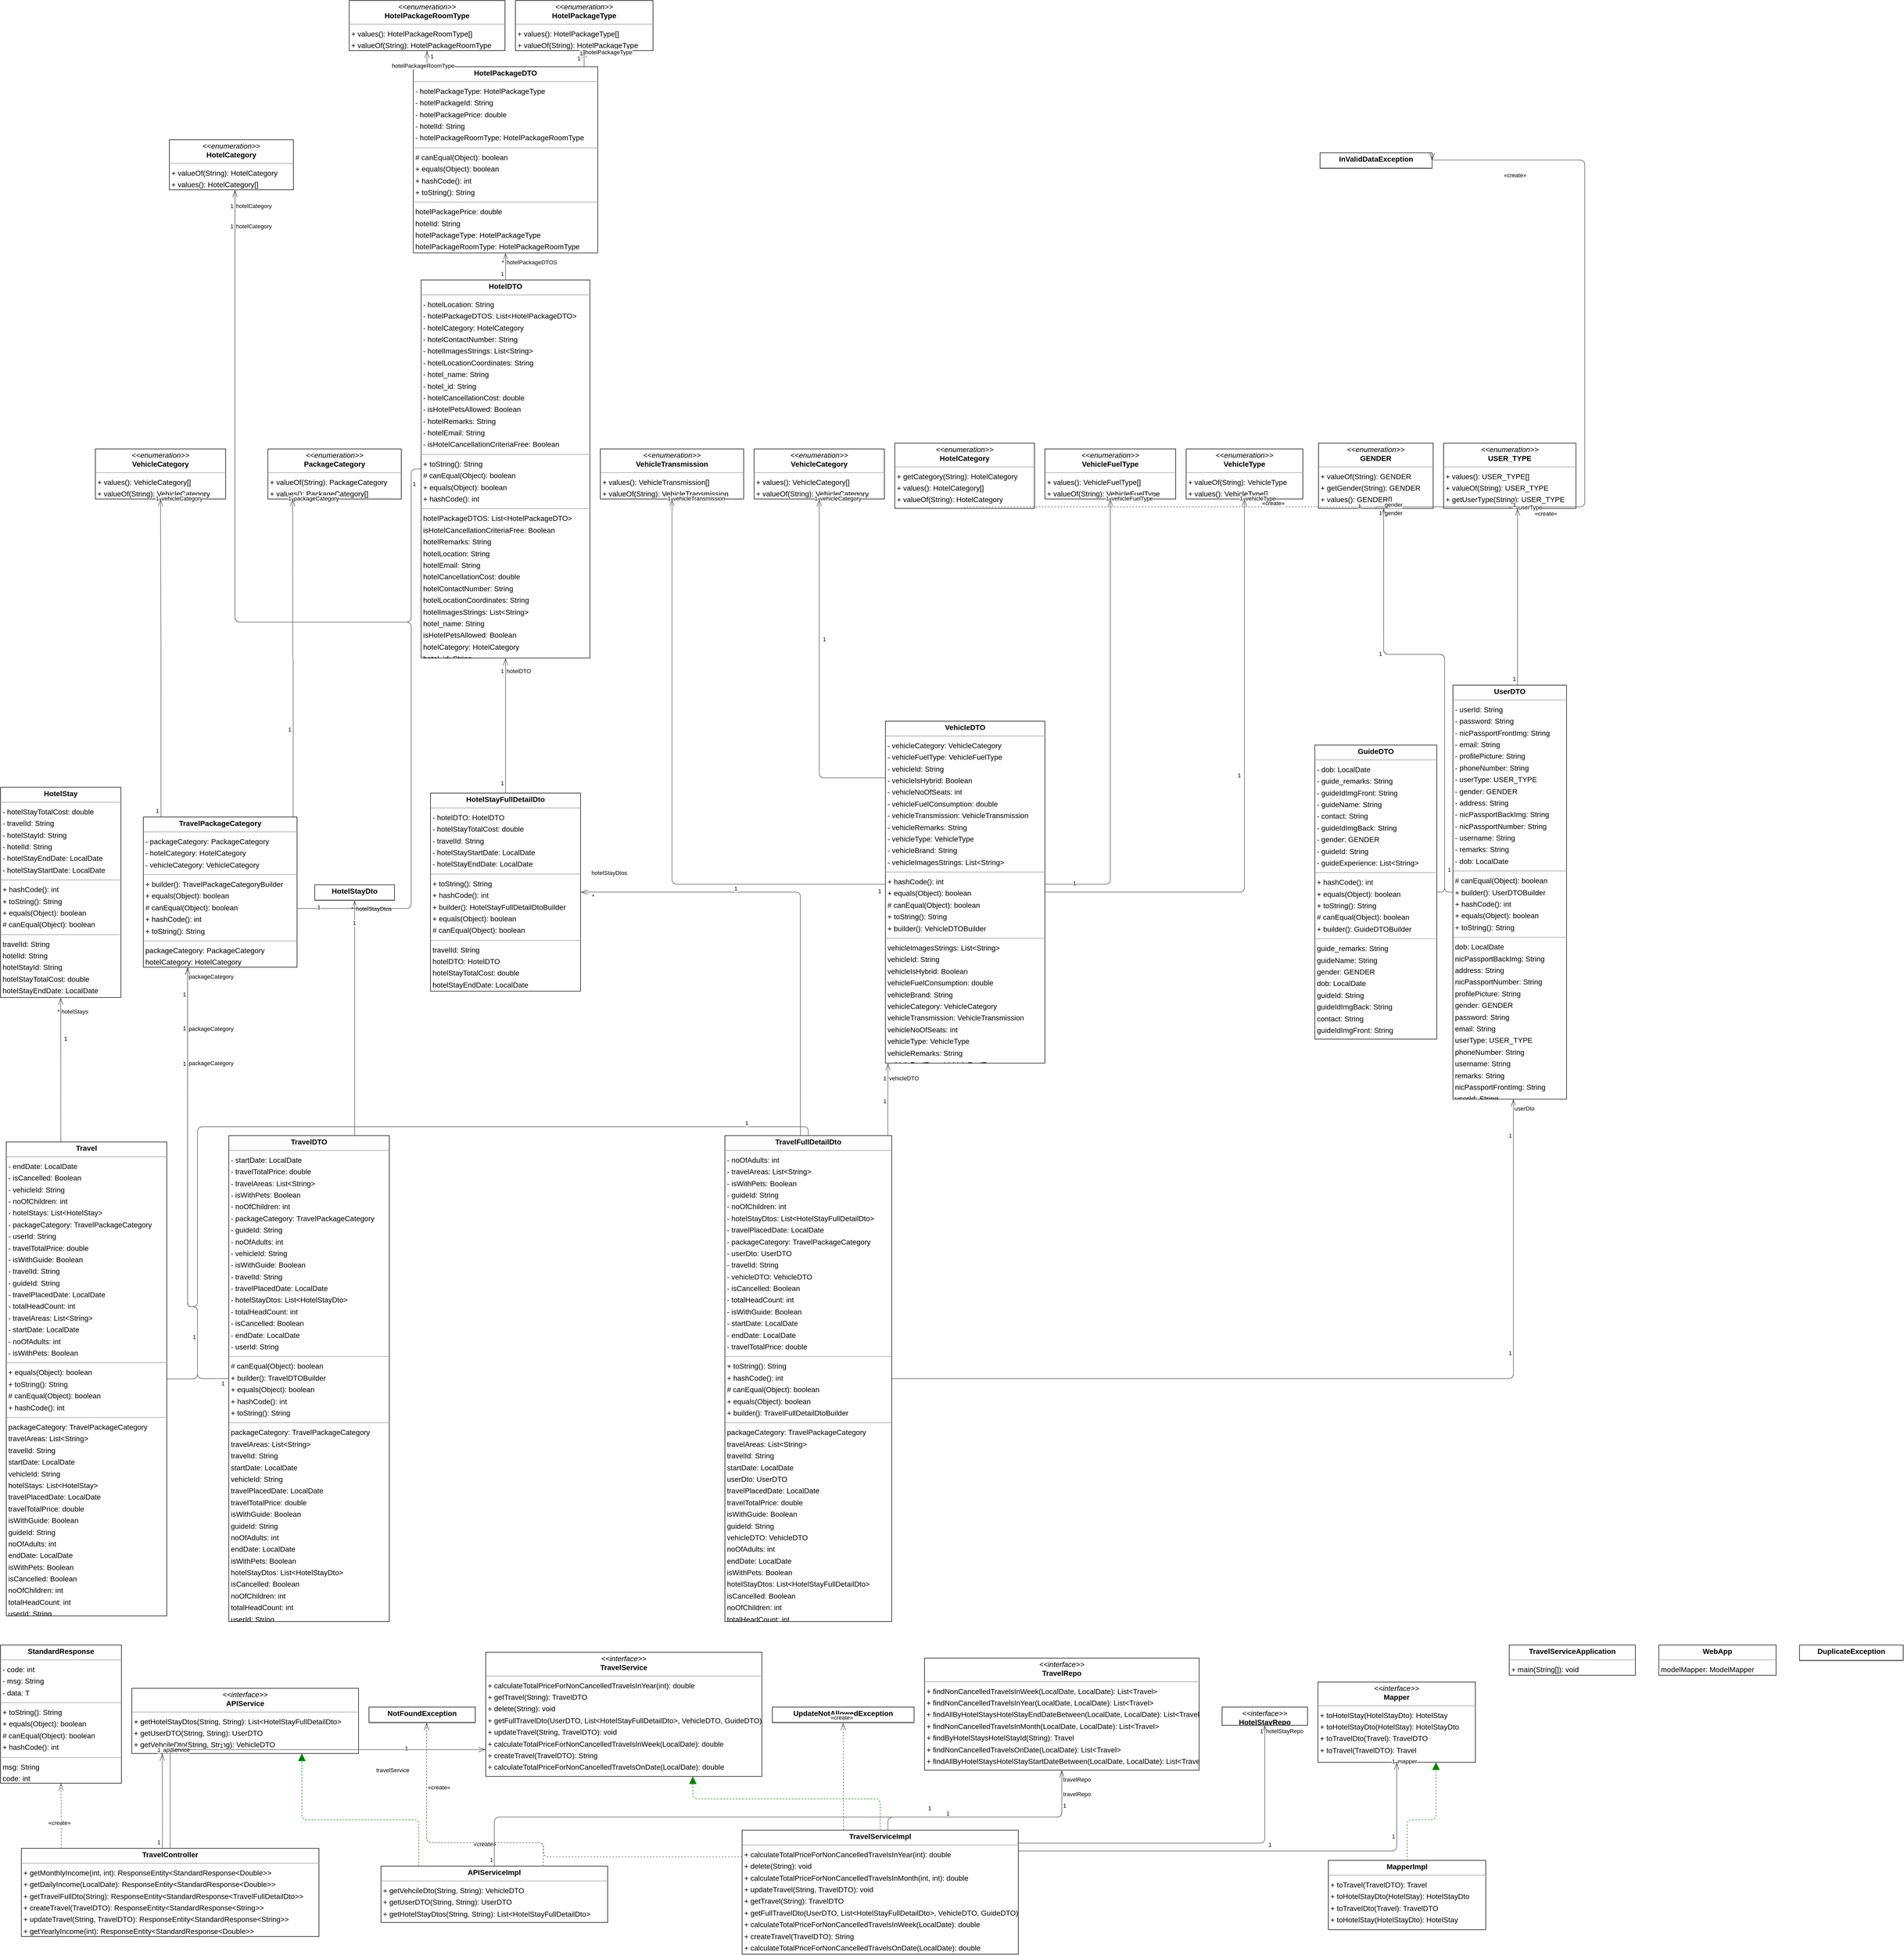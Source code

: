<mxGraphModel dx="0" dy="0" grid="1" gridSize="10" guides="1" tooltips="1" connect="1" arrows="1" fold="1" page="0" pageScale="1" background="none" math="0" shadow="0">
  <root>
    <mxCell id="0" />
    <mxCell id="1" parent="0" />
    <mxCell id="node11" parent="1" vertex="1" value="&lt;p style=&quot;margin:0px;margin-top:4px;text-align:center;&quot;&gt;&lt;i&gt;&amp;lt;&amp;lt;interface&amp;gt;&amp;gt;&lt;/i&gt;&lt;br/&gt;&lt;b&gt;APIService&lt;/b&gt;&lt;/p&gt;&lt;hr size=&quot;1&quot;/&gt;&lt;p style=&quot;margin:0 0 0 4px;line-height:1.6;&quot;&gt;+ getHotelStayDtos(String, String): List&amp;lt;HotelStayFullDetailDto&amp;gt;&lt;br/&gt;+ getUserDTO(String, String): UserDTO&lt;br/&gt;+ getVehcileDto(String, String): VehicleDTO&lt;/p&gt;" style="verticalAlign=top;align=left;overflow=fill;fontSize=14;fontFamily=Helvetica;html=1;rounded=0;shadow=0;comic=0;labelBackgroundColor=none;strokeWidth=1;">
      <mxGeometry x="116" y="3223" width="435" height="125" as="geometry" />
    </mxCell>
    <mxCell id="node4" parent="1" vertex="1" value="&lt;p style=&quot;margin:0px;margin-top:4px;text-align:center;&quot;&gt;&lt;b&gt;APIServiceImpl&lt;/b&gt;&lt;/p&gt;&lt;hr size=&quot;1&quot;/&gt;&lt;p style=&quot;margin:0 0 0 4px;line-height:1.6;&quot;&gt;+ getVehcileDto(String, String): VehicleDTO&lt;br/&gt;+ getUserDTO(String, String): UserDTO&lt;br/&gt;+ getHotelStayDtos(String, String): List&amp;lt;HotelStayFullDetailDto&amp;gt;&lt;/p&gt;" style="verticalAlign=top;align=left;overflow=fill;fontSize=14;fontFamily=Helvetica;html=1;rounded=0;shadow=0;comic=0;labelBackgroundColor=none;strokeWidth=1;">
      <mxGeometry x="594" y="3564" width="435" height="108" as="geometry" />
    </mxCell>
    <mxCell id="node5" parent="1" vertex="1" value="&lt;p style=&quot;margin:0px;margin-top:4px;text-align:center;&quot;&gt;&lt;b&gt;DuplicateException&lt;/b&gt;&lt;/p&gt;&lt;hr size=&quot;1&quot;/&gt;" style="verticalAlign=top;align=left;overflow=fill;fontSize=14;fontFamily=Helvetica;html=1;rounded=0;shadow=0;comic=0;labelBackgroundColor=none;strokeWidth=1;">
      <mxGeometry x="3316" y="3140" width="199" height="30" as="geometry" />
    </mxCell>
    <mxCell id="node3" parent="1" vertex="1" value="&lt;p style=&quot;margin:0px;margin-top:4px;text-align:center;&quot;&gt;&lt;i&gt;&amp;lt;&amp;lt;enumeration&amp;gt;&amp;gt;&lt;/i&gt;&lt;br/&gt;&lt;b&gt;GENDER&lt;/b&gt;&lt;/p&gt;&lt;hr size=&quot;1&quot;/&gt;&lt;p style=&quot;margin:0 0 0 4px;line-height:1.6;&quot;&gt;+ valueOf(String): GENDER&lt;br/&gt;+ getGender(String): GENDER&lt;br/&gt;+ values(): GENDER[]&lt;/p&gt;" style="verticalAlign=top;align=left;overflow=fill;fontSize=14;fontFamily=Helvetica;html=1;rounded=0;shadow=0;comic=0;labelBackgroundColor=none;strokeWidth=1;">
      <mxGeometry x="2393" y="835" width="220" height="125" as="geometry" />
    </mxCell>
    <mxCell id="node36" parent="1" vertex="1" value="&lt;p style=&quot;margin:0px;margin-top:4px;text-align:center;&quot;&gt;&lt;b&gt;GuideDTO&lt;/b&gt;&lt;/p&gt;&lt;hr size=&quot;1&quot;/&gt;&lt;p style=&quot;margin:0 0 0 4px;line-height:1.6;&quot;&gt;- dob: LocalDate&lt;br/&gt;- guide_remarks: String&lt;br/&gt;- guideIdImgFront: String&lt;br/&gt;- guideName: String&lt;br/&gt;- contact: String&lt;br/&gt;- guideIdImgBack: String&lt;br/&gt;- gender: GENDER&lt;br/&gt;- guideId: String&lt;br/&gt;- guideExperience: List&amp;lt;String&amp;gt;&lt;/p&gt;&lt;hr size=&quot;1&quot;/&gt;&lt;p style=&quot;margin:0 0 0 4px;line-height:1.6;&quot;&gt;+ hashCode(): int&lt;br/&gt;+ equals(Object): boolean&lt;br/&gt;+ toString(): String&lt;br/&gt;# canEqual(Object): boolean&lt;br/&gt;+ builder(): GuideDTOBuilder&lt;/p&gt;&lt;hr size=&quot;1&quot;/&gt;&lt;p style=&quot;margin:0 0 0 4px;line-height:1.6;&quot;&gt; guide_remarks: String&lt;br/&gt; guideName: String&lt;br/&gt; gender: GENDER&lt;br/&gt; dob: LocalDate&lt;br/&gt; guideId: String&lt;br/&gt; guideIdImgBack: String&lt;br/&gt; contact: String&lt;br/&gt; guideIdImgFront: String&lt;br/&gt; guideExperience: List&amp;lt;String&amp;gt;&lt;/p&gt;" style="verticalAlign=top;align=left;overflow=fill;fontSize=14;fontFamily=Helvetica;html=1;rounded=0;shadow=0;comic=0;labelBackgroundColor=none;strokeWidth=1;">
      <mxGeometry x="2386" y="1414" width="234" height="564" as="geometry" />
    </mxCell>
    <mxCell id="node10" parent="1" vertex="1" value="&lt;p style=&quot;margin:0px;margin-top:4px;text-align:center;&quot;&gt;&lt;i&gt;&amp;lt;&amp;lt;enumeration&amp;gt;&amp;gt;&lt;/i&gt;&lt;br/&gt;&lt;b&gt;HotelCategory&lt;/b&gt;&lt;/p&gt;&lt;hr size=&quot;1&quot;/&gt;&lt;p style=&quot;margin:0 0 0 4px;line-height:1.6;&quot;&gt;+ valueOf(String): HotelCategory&lt;br/&gt;+ values(): HotelCategory[]&lt;/p&gt;" style="verticalAlign=top;align=left;overflow=fill;fontSize=14;fontFamily=Helvetica;html=1;rounded=0;shadow=0;comic=0;labelBackgroundColor=none;strokeWidth=1;">
      <mxGeometry x="188" y="253" width="238" height="96" as="geometry" />
    </mxCell>
    <mxCell id="node32" parent="1" vertex="1" value="&lt;p style=&quot;margin:0px;margin-top:4px;text-align:center;&quot;&gt;&lt;i&gt;&amp;lt;&amp;lt;enumeration&amp;gt;&amp;gt;&lt;/i&gt;&lt;br/&gt;&lt;b&gt;HotelCategory&lt;/b&gt;&lt;/p&gt;&lt;hr size=&quot;1&quot;/&gt;&lt;p style=&quot;margin:0 0 0 4px;line-height:1.6;&quot;&gt;+ getCategory(String): HotelCategory&lt;br/&gt;+ values(): HotelCategory[]&lt;br/&gt;+ valueOf(String): HotelCategory&lt;/p&gt;" style="verticalAlign=top;align=left;overflow=fill;fontSize=14;fontFamily=Helvetica;html=1;rounded=0;shadow=0;comic=0;labelBackgroundColor=none;strokeWidth=1;">
      <mxGeometry x="1580" y="835" width="268" height="125" as="geometry" />
    </mxCell>
    <mxCell id="node33" parent="1" vertex="1" value="&lt;p style=&quot;margin:0px;margin-top:4px;text-align:center;&quot;&gt;&lt;b&gt;HotelDTO&lt;/b&gt;&lt;/p&gt;&lt;hr size=&quot;1&quot;/&gt;&lt;p style=&quot;margin:0 0 0 4px;line-height:1.6;&quot;&gt;- hotelLocation: String&lt;br/&gt;- hotelPackageDTOS: List&amp;lt;HotelPackageDTO&amp;gt;&lt;br/&gt;- hotelCategory: HotelCategory&lt;br/&gt;- hotelContactNumber: String&lt;br/&gt;- hotelImagesStrings: List&amp;lt;String&amp;gt;&lt;br/&gt;- hotelLocationCoordinates: String&lt;br/&gt;- hotel_name: String&lt;br/&gt;- hotel_id: String&lt;br/&gt;- hotelCancellationCost: double&lt;br/&gt;- isHotelPetsAllowed: Boolean&lt;br/&gt;- hotelRemarks: String&lt;br/&gt;- hotelEmail: String&lt;br/&gt;- isHotelCancellationCriteriaFree: Boolean&lt;/p&gt;&lt;hr size=&quot;1&quot;/&gt;&lt;p style=&quot;margin:0 0 0 4px;line-height:1.6;&quot;&gt;+ toString(): String&lt;br/&gt;# canEqual(Object): boolean&lt;br/&gt;+ equals(Object): boolean&lt;br/&gt;+ hashCode(): int&lt;/p&gt;&lt;hr size=&quot;1&quot;/&gt;&lt;p style=&quot;margin:0 0 0 4px;line-height:1.6;&quot;&gt; hotelPackageDTOS: List&amp;lt;HotelPackageDTO&amp;gt;&lt;br/&gt; isHotelCancellationCriteriaFree: Boolean&lt;br/&gt; hotelRemarks: String&lt;br/&gt; hotelLocation: String&lt;br/&gt; hotelEmail: String&lt;br/&gt; hotelCancellationCost: double&lt;br/&gt; hotelContactNumber: String&lt;br/&gt; hotelLocationCoordinates: String&lt;br/&gt; hotelImagesStrings: List&amp;lt;String&amp;gt;&lt;br/&gt; hotel_name: String&lt;br/&gt; isHotelPetsAllowed: Boolean&lt;br/&gt; hotelCategory: HotelCategory&lt;br/&gt; hotel_id: String&lt;/p&gt;" style="verticalAlign=top;align=left;overflow=fill;fontSize=14;fontFamily=Helvetica;html=1;rounded=0;shadow=0;comic=0;labelBackgroundColor=none;strokeWidth=1;">
      <mxGeometry x="671" y="522" width="324" height="725" as="geometry" />
    </mxCell>
    <mxCell id="node1" parent="1" vertex="1" value="&lt;p style=&quot;margin:0px;margin-top:4px;text-align:center;&quot;&gt;&lt;b&gt;HotelPackageDTO&lt;/b&gt;&lt;/p&gt;&lt;hr size=&quot;1&quot;/&gt;&lt;p style=&quot;margin:0 0 0 4px;line-height:1.6;&quot;&gt;- hotelPackageType: HotelPackageType&lt;br/&gt;- hotelPackageId: String&lt;br/&gt;- hotelPackagePrice: double&lt;br/&gt;- hotelId: String&lt;br/&gt;- hotelPackageRoomType: HotelPackageRoomType&lt;/p&gt;&lt;hr size=&quot;1&quot;/&gt;&lt;p style=&quot;margin:0 0 0 4px;line-height:1.6;&quot;&gt;# canEqual(Object): boolean&lt;br/&gt;+ equals(Object): boolean&lt;br/&gt;+ hashCode(): int&lt;br/&gt;+ toString(): String&lt;/p&gt;&lt;hr size=&quot;1&quot;/&gt;&lt;p style=&quot;margin:0 0 0 4px;line-height:1.6;&quot;&gt; hotelPackagePrice: double&lt;br/&gt; hotelId: String&lt;br/&gt; hotelPackageType: HotelPackageType&lt;br/&gt; hotelPackageRoomType: HotelPackageRoomType&lt;br/&gt; hotelPackageId: String&lt;/p&gt;" style="verticalAlign=top;align=left;overflow=fill;fontSize=14;fontFamily=Helvetica;html=1;rounded=0;shadow=0;comic=0;labelBackgroundColor=none;strokeWidth=1;">
      <mxGeometry x="656" y="113" width="354" height="357" as="geometry" />
    </mxCell>
    <mxCell id="node39" parent="1" vertex="1" value="&lt;p style=&quot;margin:0px;margin-top:4px;text-align:center;&quot;&gt;&lt;i&gt;&amp;lt;&amp;lt;enumeration&amp;gt;&amp;gt;&lt;/i&gt;&lt;br/&gt;&lt;b&gt;HotelPackageRoomType&lt;/b&gt;&lt;/p&gt;&lt;hr size=&quot;1&quot;/&gt;&lt;p style=&quot;margin:0 0 0 4px;line-height:1.6;&quot;&gt;+ values(): HotelPackageRoomType[]&lt;br/&gt;+ valueOf(String): HotelPackageRoomType&lt;/p&gt;" style="verticalAlign=top;align=left;overflow=fill;fontSize=14;fontFamily=Helvetica;html=1;rounded=0;shadow=0;comic=0;labelBackgroundColor=none;strokeWidth=1;">
      <mxGeometry x="533" y="-14" width="299" height="96" as="geometry" />
    </mxCell>
    <mxCell id="node9" parent="1" vertex="1" value="&lt;p style=&quot;margin:0px;margin-top:4px;text-align:center;&quot;&gt;&lt;i&gt;&amp;lt;&amp;lt;enumeration&amp;gt;&amp;gt;&lt;/i&gt;&lt;br/&gt;&lt;b&gt;HotelPackageType&lt;/b&gt;&lt;/p&gt;&lt;hr size=&quot;1&quot;/&gt;&lt;p style=&quot;margin:0 0 0 4px;line-height:1.6;&quot;&gt;+ values(): HotelPackageType[]&lt;br/&gt;+ valueOf(String): HotelPackageType&lt;/p&gt;" style="verticalAlign=top;align=left;overflow=fill;fontSize=14;fontFamily=Helvetica;html=1;rounded=0;shadow=0;comic=0;labelBackgroundColor=none;strokeWidth=1;">
      <mxGeometry x="852" y="-14" width="264" height="96" as="geometry" />
    </mxCell>
    <mxCell id="node18" parent="1" vertex="1" value="&lt;p style=&quot;margin:0px;margin-top:4px;text-align:center;&quot;&gt;&lt;b&gt;HotelStay&lt;/b&gt;&lt;/p&gt;&lt;hr size=&quot;1&quot;/&gt;&lt;p style=&quot;margin:0 0 0 4px;line-height:1.6;&quot;&gt;- hotelStayTotalCost: double&lt;br/&gt;- travelId: String&lt;br/&gt;- hotelStayId: String&lt;br/&gt;- hotelId: String&lt;br/&gt;- hotelStayEndDate: LocalDate&lt;br/&gt;- hotelStayStartDate: LocalDate&lt;/p&gt;&lt;hr size=&quot;1&quot;/&gt;&lt;p style=&quot;margin:0 0 0 4px;line-height:1.6;&quot;&gt;+ hashCode(): int&lt;br/&gt;+ toString(): String&lt;br/&gt;+ equals(Object): boolean&lt;br/&gt;# canEqual(Object): boolean&lt;/p&gt;&lt;hr size=&quot;1&quot;/&gt;&lt;p style=&quot;margin:0 0 0 4px;line-height:1.6;&quot;&gt; travelId: String&lt;br/&gt; hotelId: String&lt;br/&gt; hotelStayId: String&lt;br/&gt; hotelStayTotalCost: double&lt;br/&gt; hotelStayEndDate: LocalDate&lt;br/&gt; hotelStayStartDate: LocalDate&lt;/p&gt;" style="verticalAlign=top;align=left;overflow=fill;fontSize=14;fontFamily=Helvetica;html=1;rounded=0;shadow=0;comic=0;labelBackgroundColor=none;strokeWidth=1;">
      <mxGeometry x="-136" y="1495" width="231" height="403" as="geometry" />
    </mxCell>
    <mxCell id="node6" parent="1" vertex="1" value="&lt;p style=&quot;margin:0px;margin-top:4px;text-align:center;&quot;&gt;&lt;b&gt;HotelStayDto&lt;/b&gt;&lt;/p&gt;&lt;hr size=&quot;1&quot;/&gt;" style="verticalAlign=top;align=left;overflow=fill;fontSize=14;fontFamily=Helvetica;html=1;rounded=0;shadow=0;comic=0;labelBackgroundColor=none;strokeWidth=1;">
      <mxGeometry x="467" y="1682" width="153" height="30" as="geometry" />
    </mxCell>
    <mxCell id="node31" parent="1" vertex="1" value="&lt;p style=&quot;margin:0px;margin-top:4px;text-align:center;&quot;&gt;&lt;b&gt;HotelStayFullDetailDto&lt;/b&gt;&lt;/p&gt;&lt;hr size=&quot;1&quot;/&gt;&lt;p style=&quot;margin:0 0 0 4px;line-height:1.6;&quot;&gt;- hotelDTO: HotelDTO&lt;br/&gt;- hotelStayTotalCost: double&lt;br/&gt;- travelId: String&lt;br/&gt;- hotelStayStartDate: LocalDate&lt;br/&gt;- hotelStayEndDate: LocalDate&lt;/p&gt;&lt;hr size=&quot;1&quot;/&gt;&lt;p style=&quot;margin:0 0 0 4px;line-height:1.6;&quot;&gt;+ toString(): String&lt;br/&gt;+ hashCode(): int&lt;br/&gt;+ builder(): HotelStayFullDetailDtoBuilder&lt;br/&gt;+ equals(Object): boolean&lt;br/&gt;# canEqual(Object): boolean&lt;/p&gt;&lt;hr size=&quot;1&quot;/&gt;&lt;p style=&quot;margin:0 0 0 4px;line-height:1.6;&quot;&gt; travelId: String&lt;br/&gt; hotelDTO: HotelDTO&lt;br/&gt; hotelStayTotalCost: double&lt;br/&gt; hotelStayEndDate: LocalDate&lt;br/&gt; hotelStayStartDate: LocalDate&lt;/p&gt;" style="verticalAlign=top;align=left;overflow=fill;fontSize=14;fontFamily=Helvetica;html=1;rounded=0;shadow=0;comic=0;labelBackgroundColor=none;strokeWidth=1;">
      <mxGeometry x="689" y="1506" width="288" height="380" as="geometry" />
    </mxCell>
    <mxCell id="node22" parent="1" vertex="1" value="&lt;p style=&quot;margin:0px;margin-top:4px;text-align:center;&quot;&gt;&lt;i&gt;&amp;lt;&amp;lt;interface&amp;gt;&amp;gt;&lt;/i&gt;&lt;br/&gt;&lt;b&gt;HotelStayRepo&lt;/b&gt;&lt;/p&gt;&lt;hr size=&quot;1&quot;/&gt;" style="verticalAlign=top;align=left;overflow=fill;fontSize=14;fontFamily=Helvetica;html=1;rounded=0;shadow=0;comic=0;labelBackgroundColor=none;strokeWidth=1;">
      <mxGeometry x="2208" y="3259" width="164" height="35" as="geometry" />
    </mxCell>
    <mxCell id="node13" parent="1" vertex="1" value="&lt;p style=&quot;margin:0px;margin-top:4px;text-align:center;&quot;&gt;&lt;b&gt;InValidDataException&lt;/b&gt;&lt;/p&gt;&lt;hr size=&quot;1&quot;/&gt;" style="verticalAlign=top;align=left;overflow=fill;fontSize=14;fontFamily=Helvetica;html=1;rounded=0;shadow=0;comic=0;labelBackgroundColor=none;strokeWidth=1;">
      <mxGeometry x="2396" y="278" width="215" height="30" as="geometry" />
    </mxCell>
    <mxCell id="node8" parent="1" vertex="1" value="&lt;p style=&quot;margin:0px;margin-top:4px;text-align:center;&quot;&gt;&lt;i&gt;&amp;lt;&amp;lt;interface&amp;gt;&amp;gt;&lt;/i&gt;&lt;br/&gt;&lt;b&gt;Mapper&lt;/b&gt;&lt;/p&gt;&lt;hr size=&quot;1&quot;/&gt;&lt;p style=&quot;margin:0 0 0 4px;line-height:1.6;&quot;&gt;+ toHotelStay(HotelStayDto): HotelStay&lt;br/&gt;+ toHotelStayDto(HotelStay): HotelStayDto&lt;br/&gt;+ toTravelDto(Travel): TravelDTO&lt;br/&gt;+ toTravel(TravelDTO): Travel&lt;/p&gt;" style="verticalAlign=top;align=left;overflow=fill;fontSize=14;fontFamily=Helvetica;html=1;rounded=0;shadow=0;comic=0;labelBackgroundColor=none;strokeWidth=1;">
      <mxGeometry x="2392" y="3211" width="302" height="154" as="geometry" />
    </mxCell>
    <mxCell id="node27" parent="1" vertex="1" value="&lt;p style=&quot;margin:0px;margin-top:4px;text-align:center;&quot;&gt;&lt;b&gt;MapperImpl&lt;/b&gt;&lt;/p&gt;&lt;hr size=&quot;1&quot;/&gt;&lt;p style=&quot;margin:0 0 0 4px;line-height:1.6;&quot;&gt;+ toTravel(TravelDTO): Travel&lt;br/&gt;+ toHotelStayDto(HotelStay): HotelStayDto&lt;br/&gt;+ toTravelDto(Travel): TravelDTO&lt;br/&gt;+ toHotelStay(HotelStayDto): HotelStay&lt;/p&gt;" style="verticalAlign=top;align=left;overflow=fill;fontSize=14;fontFamily=Helvetica;html=1;rounded=0;shadow=0;comic=0;labelBackgroundColor=none;strokeWidth=1;">
      <mxGeometry x="2412" y="3553" width="302" height="133" as="geometry" />
    </mxCell>
    <mxCell id="node12" parent="1" vertex="1" value="&lt;p style=&quot;margin:0px;margin-top:4px;text-align:center;&quot;&gt;&lt;b&gt;NotFoundException&lt;/b&gt;&lt;/p&gt;&lt;hr size=&quot;1&quot;/&gt;" style="verticalAlign=top;align=left;overflow=fill;fontSize=14;fontFamily=Helvetica;html=1;rounded=0;shadow=0;comic=0;labelBackgroundColor=none;strokeWidth=1;">
      <mxGeometry x="571" y="3259" width="204" height="30" as="geometry" />
    </mxCell>
    <mxCell id="node26" parent="1" vertex="1" value="&lt;p style=&quot;margin:0px;margin-top:4px;text-align:center;&quot;&gt;&lt;i&gt;&amp;lt;&amp;lt;enumeration&amp;gt;&amp;gt;&lt;/i&gt;&lt;br/&gt;&lt;b&gt;PackageCategory&lt;/b&gt;&lt;/p&gt;&lt;hr size=&quot;1&quot;/&gt;&lt;p style=&quot;margin:0 0 0 4px;line-height:1.6;&quot;&gt;+ valueOf(String): PackageCategory&lt;br/&gt;+ values(): PackageCategory[]&lt;/p&gt;" style="verticalAlign=top;align=left;overflow=fill;fontSize=14;fontFamily=Helvetica;html=1;rounded=0;shadow=0;comic=0;labelBackgroundColor=none;strokeWidth=1;">
      <mxGeometry x="377" y="846" width="256" height="96" as="geometry" />
    </mxCell>
    <mxCell id="node21" parent="1" vertex="1" value="&lt;p style=&quot;margin:0px;margin-top:4px;text-align:center;&quot;&gt;&lt;b&gt;StandardResponse&lt;T&gt;&lt;/b&gt;&lt;/p&gt;&lt;hr size=&quot;1&quot;/&gt;&lt;p style=&quot;margin:0 0 0 4px;line-height:1.6;&quot;&gt;- code: int&lt;br/&gt;- msg: String&lt;br/&gt;- data: T&lt;/p&gt;&lt;hr size=&quot;1&quot;/&gt;&lt;p style=&quot;margin:0 0 0 4px;line-height:1.6;&quot;&gt;+ toString(): String&lt;br/&gt;+ equals(Object): boolean&lt;br/&gt;# canEqual(Object): boolean&lt;br/&gt;+ hashCode(): int&lt;/p&gt;&lt;hr size=&quot;1&quot;/&gt;&lt;p style=&quot;margin:0 0 0 4px;line-height:1.6;&quot;&gt; msg: String&lt;br/&gt; code: int&lt;br/&gt; data: T&lt;/p&gt;" style="verticalAlign=top;align=left;overflow=fill;fontSize=14;fontFamily=Helvetica;html=1;rounded=0;shadow=0;comic=0;labelBackgroundColor=none;strokeWidth=1;">
      <mxGeometry x="-136" y="3140" width="232" height="265" as="geometry" />
    </mxCell>
    <mxCell id="node30" parent="1" vertex="1" value="&lt;p style=&quot;margin:0px;margin-top:4px;text-align:center;&quot;&gt;&lt;b&gt;Travel&lt;/b&gt;&lt;/p&gt;&lt;hr size=&quot;1&quot;/&gt;&lt;p style=&quot;margin:0 0 0 4px;line-height:1.6;&quot;&gt;- endDate: LocalDate&lt;br/&gt;- isCancelled: Boolean&lt;br/&gt;- vehicleId: String&lt;br/&gt;- noOfChildren: int&lt;br/&gt;- hotelStays: List&amp;lt;HotelStay&amp;gt;&lt;br/&gt;- packageCategory: TravelPackageCategory&lt;br/&gt;- userId: String&lt;br/&gt;- travelTotalPrice: double&lt;br/&gt;- isWithGuide: Boolean&lt;br/&gt;- travelId: String&lt;br/&gt;- guideId: String&lt;br/&gt;- travelPlacedDate: LocalDate&lt;br/&gt;- totalHeadCount: int&lt;br/&gt;- travelAreas: List&amp;lt;String&amp;gt;&lt;br/&gt;- startDate: LocalDate&lt;br/&gt;- noOfAdults: int&lt;br/&gt;- isWithPets: Boolean&lt;/p&gt;&lt;hr size=&quot;1&quot;/&gt;&lt;p style=&quot;margin:0 0 0 4px;line-height:1.6;&quot;&gt;+ equals(Object): boolean&lt;br/&gt;+ toString(): String&lt;br/&gt;# canEqual(Object): boolean&lt;br/&gt;+ hashCode(): int&lt;/p&gt;&lt;hr size=&quot;1&quot;/&gt;&lt;p style=&quot;margin:0 0 0 4px;line-height:1.6;&quot;&gt; packageCategory: TravelPackageCategory&lt;br/&gt; travelAreas: List&amp;lt;String&amp;gt;&lt;br/&gt; travelId: String&lt;br/&gt; startDate: LocalDate&lt;br/&gt; vehicleId: String&lt;br/&gt; hotelStays: List&amp;lt;HotelStay&amp;gt;&lt;br/&gt; travelPlacedDate: LocalDate&lt;br/&gt; travelTotalPrice: double&lt;br/&gt; isWithGuide: Boolean&lt;br/&gt; guideId: String&lt;br/&gt; noOfAdults: int&lt;br/&gt; endDate: LocalDate&lt;br/&gt; isWithPets: Boolean&lt;br/&gt; isCancelled: Boolean&lt;br/&gt; noOfChildren: int&lt;br/&gt; totalHeadCount: int&lt;br/&gt; userId: String&lt;/p&gt;" style="verticalAlign=top;align=left;overflow=fill;fontSize=14;fontFamily=Helvetica;html=1;rounded=0;shadow=0;comic=0;labelBackgroundColor=none;strokeWidth=1;">
      <mxGeometry x="-125" y="2175" width="308" height="909" as="geometry" />
    </mxCell>
    <mxCell id="node38" parent="1" vertex="1" value="&lt;p style=&quot;margin:0px;margin-top:4px;text-align:center;&quot;&gt;&lt;b&gt;TravelController&lt;/b&gt;&lt;/p&gt;&lt;hr size=&quot;1&quot;/&gt;&lt;p style=&quot;margin:0 0 0 4px;line-height:1.6;&quot;&gt;+ getMonthlyIncome(int, int): ResponseEntity&amp;lt;StandardResponse&amp;lt;Double&amp;gt;&amp;gt;&lt;br/&gt;+ getDailyIncome(LocalDate): ResponseEntity&amp;lt;StandardResponse&amp;lt;Double&amp;gt;&amp;gt;&lt;br/&gt;+ getTravelFullDto(String): ResponseEntity&amp;lt;StandardResponse&amp;lt;TravelFullDetailDto&amp;gt;&amp;gt;&lt;br/&gt;+ createTravel(TravelDTO): ResponseEntity&amp;lt;StandardResponse&amp;lt;String&amp;gt;&amp;gt;&lt;br/&gt;+ updateTravel(String, TravelDTO): ResponseEntity&amp;lt;StandardResponse&amp;lt;String&amp;gt;&amp;gt;&lt;br/&gt;+ getYearlyIncome(int): ResponseEntity&amp;lt;StandardResponse&amp;lt;Double&amp;gt;&amp;gt;&lt;/p&gt;" style="verticalAlign=top;align=left;overflow=fill;fontSize=14;fontFamily=Helvetica;html=1;rounded=0;shadow=0;comic=0;labelBackgroundColor=none;strokeWidth=1;">
      <mxGeometry x="-96" y="3530" width="571" height="169" as="geometry" />
    </mxCell>
    <mxCell id="node15" parent="1" vertex="1" value="&lt;p style=&quot;margin:0px;margin-top:4px;text-align:center;&quot;&gt;&lt;b&gt;TravelDTO&lt;/b&gt;&lt;/p&gt;&lt;hr size=&quot;1&quot;/&gt;&lt;p style=&quot;margin:0 0 0 4px;line-height:1.6;&quot;&gt;- startDate: LocalDate&lt;br/&gt;- travelTotalPrice: double&lt;br/&gt;- travelAreas: List&amp;lt;String&amp;gt;&lt;br/&gt;- isWithPets: Boolean&lt;br/&gt;- noOfChildren: int&lt;br/&gt;- packageCategory: TravelPackageCategory&lt;br/&gt;- guideId: String&lt;br/&gt;- noOfAdults: int&lt;br/&gt;- vehicleId: String&lt;br/&gt;- isWithGuide: Boolean&lt;br/&gt;- travelId: String&lt;br/&gt;- travelPlacedDate: LocalDate&lt;br/&gt;- hotelStayDtos: List&amp;lt;HotelStayDto&amp;gt;&lt;br/&gt;- totalHeadCount: int&lt;br/&gt;- isCancelled: Boolean&lt;br/&gt;- endDate: LocalDate&lt;br/&gt;- userId: String&lt;/p&gt;&lt;hr size=&quot;1&quot;/&gt;&lt;p style=&quot;margin:0 0 0 4px;line-height:1.6;&quot;&gt;# canEqual(Object): boolean&lt;br/&gt;+ builder(): TravelDTOBuilder&lt;br/&gt;+ equals(Object): boolean&lt;br/&gt;+ hashCode(): int&lt;br/&gt;+ toString(): String&lt;/p&gt;&lt;hr size=&quot;1&quot;/&gt;&lt;p style=&quot;margin:0 0 0 4px;line-height:1.6;&quot;&gt; packageCategory: TravelPackageCategory&lt;br/&gt; travelAreas: List&amp;lt;String&amp;gt;&lt;br/&gt; travelId: String&lt;br/&gt; startDate: LocalDate&lt;br/&gt; vehicleId: String&lt;br/&gt; travelPlacedDate: LocalDate&lt;br/&gt; travelTotalPrice: double&lt;br/&gt; isWithGuide: Boolean&lt;br/&gt; guideId: String&lt;br/&gt; noOfAdults: int&lt;br/&gt; endDate: LocalDate&lt;br/&gt; isWithPets: Boolean&lt;br/&gt; hotelStayDtos: List&amp;lt;HotelStayDto&amp;gt;&lt;br/&gt; isCancelled: Boolean&lt;br/&gt; noOfChildren: int&lt;br/&gt; totalHeadCount: int&lt;br/&gt; userId: String&lt;/p&gt;" style="verticalAlign=top;align=left;overflow=fill;fontSize=14;fontFamily=Helvetica;html=1;rounded=0;shadow=0;comic=0;labelBackgroundColor=none;strokeWidth=1;">
      <mxGeometry x="302" y="2163" width="308" height="932" as="geometry" />
    </mxCell>
    <mxCell id="node24" parent="1" vertex="1" value="&lt;p style=&quot;margin:0px;margin-top:4px;text-align:center;&quot;&gt;&lt;b&gt;TravelFullDetailDto&lt;/b&gt;&lt;/p&gt;&lt;hr size=&quot;1&quot;/&gt;&lt;p style=&quot;margin:0 0 0 4px;line-height:1.6;&quot;&gt;- noOfAdults: int&lt;br/&gt;- travelAreas: List&amp;lt;String&amp;gt;&lt;br/&gt;- isWithPets: Boolean&lt;br/&gt;- guideId: String&lt;br/&gt;- noOfChildren: int&lt;br/&gt;- hotelStayDtos: List&amp;lt;HotelStayFullDetailDto&amp;gt;&lt;br/&gt;- travelPlacedDate: LocalDate&lt;br/&gt;- packageCategory: TravelPackageCategory&lt;br/&gt;- userDto: UserDTO&lt;br/&gt;- travelId: String&lt;br/&gt;- vehicleDTO: VehicleDTO&lt;br/&gt;- isCancelled: Boolean&lt;br/&gt;- totalHeadCount: int&lt;br/&gt;- isWithGuide: Boolean&lt;br/&gt;- startDate: LocalDate&lt;br/&gt;- endDate: LocalDate&lt;br/&gt;- travelTotalPrice: double&lt;/p&gt;&lt;hr size=&quot;1&quot;/&gt;&lt;p style=&quot;margin:0 0 0 4px;line-height:1.6;&quot;&gt;+ toString(): String&lt;br/&gt;+ hashCode(): int&lt;br/&gt;# canEqual(Object): boolean&lt;br/&gt;+ equals(Object): boolean&lt;br/&gt;+ builder(): TravelFullDetailDtoBuilder&lt;/p&gt;&lt;hr size=&quot;1&quot;/&gt;&lt;p style=&quot;margin:0 0 0 4px;line-height:1.6;&quot;&gt; packageCategory: TravelPackageCategory&lt;br/&gt; travelAreas: List&amp;lt;String&amp;gt;&lt;br/&gt; travelId: String&lt;br/&gt; startDate: LocalDate&lt;br/&gt; userDto: UserDTO&lt;br/&gt; travelPlacedDate: LocalDate&lt;br/&gt; travelTotalPrice: double&lt;br/&gt; isWithGuide: Boolean&lt;br/&gt; guideId: String&lt;br/&gt; vehicleDTO: VehicleDTO&lt;br/&gt; noOfAdults: int&lt;br/&gt; endDate: LocalDate&lt;br/&gt; isWithPets: Boolean&lt;br/&gt; hotelStayDtos: List&amp;lt;HotelStayFullDetailDto&amp;gt;&lt;br/&gt; isCancelled: Boolean&lt;br/&gt; noOfChildren: int&lt;br/&gt; totalHeadCount: int&lt;/p&gt;" style="verticalAlign=top;align=left;overflow=fill;fontSize=14;fontFamily=Helvetica;html=1;rounded=0;shadow=0;comic=0;labelBackgroundColor=none;strokeWidth=1;">
      <mxGeometry x="1254" y="2163" width="320" height="932" as="geometry" />
    </mxCell>
    <mxCell id="node16" parent="1" vertex="1" value="&lt;p style=&quot;margin:0px;margin-top:4px;text-align:center;&quot;&gt;&lt;b&gt;TravelPackageCategory&lt;/b&gt;&lt;/p&gt;&lt;hr size=&quot;1&quot;/&gt;&lt;p style=&quot;margin:0 0 0 4px;line-height:1.6;&quot;&gt;- packageCategory: PackageCategory&lt;br/&gt;- hotelCategory: HotelCategory&lt;br/&gt;- vehicleCategory: VehicleCategory&lt;/p&gt;&lt;hr size=&quot;1&quot;/&gt;&lt;p style=&quot;margin:0 0 0 4px;line-height:1.6;&quot;&gt;+ builder(): TravelPackageCategoryBuilder&lt;br/&gt;+ equals(Object): boolean&lt;br/&gt;# canEqual(Object): boolean&lt;br/&gt;+ hashCode(): int&lt;br/&gt;+ toString(): String&lt;/p&gt;&lt;hr size=&quot;1&quot;/&gt;&lt;p style=&quot;margin:0 0 0 4px;line-height:1.6;&quot;&gt; packageCategory: PackageCategory&lt;br/&gt; hotelCategory: HotelCategory&lt;br/&gt; vehicleCategory: VehicleCategory&lt;/p&gt;" style="verticalAlign=top;align=left;overflow=fill;fontSize=14;fontFamily=Helvetica;html=1;rounded=0;shadow=0;comic=0;labelBackgroundColor=none;strokeWidth=1;">
      <mxGeometry x="138" y="1552" width="295" height="288" as="geometry" />
    </mxCell>
    <mxCell id="node0" parent="1" vertex="1" value="&lt;p style=&quot;margin:0px;margin-top:4px;text-align:center;&quot;&gt;&lt;i&gt;&amp;lt;&amp;lt;interface&amp;gt;&amp;gt;&lt;/i&gt;&lt;br/&gt;&lt;b&gt;TravelRepo&lt;/b&gt;&lt;/p&gt;&lt;hr size=&quot;1&quot;/&gt;&lt;p style=&quot;margin:0 0 0 4px;line-height:1.6;&quot;&gt;+ findNonCancelledTravelsInWeek(LocalDate, LocalDate): List&amp;lt;Travel&amp;gt;&lt;br/&gt;+ findNonCancelledTravelsInYear(LocalDate, LocalDate): List&amp;lt;Travel&amp;gt;&lt;br/&gt;+ findAllByHotelStaysHotelStayEndDateBetween(LocalDate, LocalDate): List&amp;lt;Travel&amp;gt;&lt;br/&gt;+ findNonCancelledTravelsInMonth(LocalDate, LocalDate): List&amp;lt;Travel&amp;gt;&lt;br/&gt;+ findByHotelStaysHotelStayId(String): Travel&lt;br/&gt;+ findNonCancelledTravelsOnDate(LocalDate): List&amp;lt;Travel&amp;gt;&lt;br/&gt;+ findAllByHotelStaysHotelStayStartDateBetween(LocalDate, LocalDate): List&amp;lt;Travel&amp;gt;&lt;br/&gt;+ findByUserId(String): Travel&lt;/p&gt;" style="verticalAlign=top;align=left;overflow=fill;fontSize=14;fontFamily=Helvetica;html=1;rounded=0;shadow=0;comic=0;labelBackgroundColor=none;strokeWidth=1;">
      <mxGeometry x="1637" y="3165" width="527" height="215" as="geometry" />
    </mxCell>
    <mxCell id="node28" parent="1" vertex="1" value="&lt;p style=&quot;margin:0px;margin-top:4px;text-align:center;&quot;&gt;&lt;i&gt;&amp;lt;&amp;lt;interface&amp;gt;&amp;gt;&lt;/i&gt;&lt;br/&gt;&lt;b&gt;TravelService&lt;/b&gt;&lt;/p&gt;&lt;hr size=&quot;1&quot;/&gt;&lt;p style=&quot;margin:0 0 0 4px;line-height:1.6;&quot;&gt;+ calculateTotalPriceForNonCancelledTravelsInYear(int): double&lt;br/&gt;+ getTravel(String): TravelDTO&lt;br/&gt;+ delete(String): void&lt;br/&gt;+ getFullTravelDto(UserDTO, List&amp;lt;HotelStayFullDetailDto&amp;gt;, VehicleDTO, GuideDTO): TravelFullDetailDto&lt;br/&gt;+ updateTravel(String, TravelDTO): void&lt;br/&gt;+ calculateTotalPriceForNonCancelledTravelsInWeek(LocalDate): double&lt;br/&gt;+ createTravel(TravelDTO): String&lt;br/&gt;+ calculateTotalPriceForNonCancelledTravelsOnDate(LocalDate): double&lt;br/&gt;+ calculateTotalPriceForNonCancelledTravelsInMonth(int, int): double&lt;/p&gt;" style="verticalAlign=top;align=left;overflow=fill;fontSize=14;fontFamily=Helvetica;html=1;rounded=0;shadow=0;comic=0;labelBackgroundColor=none;strokeWidth=1;">
      <mxGeometry x="795" y="3154" width="530" height="238" as="geometry" />
    </mxCell>
    <mxCell id="node7" parent="1" vertex="1" value="&lt;p style=&quot;margin:0px;margin-top:4px;text-align:center;&quot;&gt;&lt;b&gt;TravelServiceApplication&lt;/b&gt;&lt;/p&gt;&lt;hr size=&quot;1&quot;/&gt;&lt;p style=&quot;margin:0 0 0 4px;line-height:1.6;&quot;&gt;+ main(String[]): void&lt;/p&gt;" style="verticalAlign=top;align=left;overflow=fill;fontSize=14;fontFamily=Helvetica;html=1;rounded=0;shadow=0;comic=0;labelBackgroundColor=none;strokeWidth=1;">
      <mxGeometry x="2759" y="3140" width="242" height="58" as="geometry" />
    </mxCell>
    <mxCell id="node14" parent="1" vertex="1" value="&lt;p style=&quot;margin:0px;margin-top:4px;text-align:center;&quot;&gt;&lt;b&gt;TravelServiceImpl&lt;/b&gt;&lt;/p&gt;&lt;hr size=&quot;1&quot;/&gt;&lt;p style=&quot;margin:0 0 0 4px;line-height:1.6;&quot;&gt;+ calculateTotalPriceForNonCancelledTravelsInYear(int): double&lt;br/&gt;+ delete(String): void&lt;br/&gt;+ calculateTotalPriceForNonCancelledTravelsInMonth(int, int): double&lt;br/&gt;+ updateTravel(String, TravelDTO): void&lt;br/&gt;+ getTravel(String): TravelDTO&lt;br/&gt;+ getFullTravelDto(UserDTO, List&amp;lt;HotelStayFullDetailDto&amp;gt;, VehicleDTO, GuideDTO): TravelFullDetailDto&lt;br/&gt;+ calculateTotalPriceForNonCancelledTravelsInWeek(LocalDate): double&lt;br/&gt;+ createTravel(TravelDTO): String&lt;br/&gt;+ calculateTotalPriceForNonCancelledTravelsOnDate(LocalDate): double&lt;/p&gt;" style="verticalAlign=top;align=left;overflow=fill;fontSize=14;fontFamily=Helvetica;html=1;rounded=0;shadow=0;comic=0;labelBackgroundColor=none;strokeWidth=1;">
      <mxGeometry x="1287" y="3495" width="530" height="238" as="geometry" />
    </mxCell>
    <mxCell id="node20" parent="1" vertex="1" value="&lt;p style=&quot;margin:0px;margin-top:4px;text-align:center;&quot;&gt;&lt;i&gt;&amp;lt;&amp;lt;enumeration&amp;gt;&amp;gt;&lt;/i&gt;&lt;br/&gt;&lt;b&gt;USER_TYPE&lt;/b&gt;&lt;/p&gt;&lt;hr size=&quot;1&quot;/&gt;&lt;p style=&quot;margin:0 0 0 4px;line-height:1.6;&quot;&gt;+ values(): USER_TYPE[]&lt;br/&gt;+ valueOf(String): USER_TYPE&lt;br/&gt;+ getUserType(String): USER_TYPE&lt;/p&gt;" style="verticalAlign=top;align=left;overflow=fill;fontSize=14;fontFamily=Helvetica;html=1;rounded=0;shadow=0;comic=0;labelBackgroundColor=none;strokeWidth=1;">
      <mxGeometry x="2633" y="835" width="254" height="125" as="geometry" />
    </mxCell>
    <mxCell id="node35" parent="1" vertex="1" value="&lt;p style=&quot;margin:0px;margin-top:4px;text-align:center;&quot;&gt;&lt;b&gt;UpdateNotAllowedException&lt;/b&gt;&lt;/p&gt;&lt;hr size=&quot;1&quot;/&gt;" style="verticalAlign=top;align=left;overflow=fill;fontSize=14;fontFamily=Helvetica;html=1;rounded=0;shadow=0;comic=0;labelBackgroundColor=none;strokeWidth=1;">
      <mxGeometry x="1345" y="3259" width="272" height="30" as="geometry" />
    </mxCell>
    <mxCell id="node25" parent="1" vertex="1" value="&lt;p style=&quot;margin:0px;margin-top:4px;text-align:center;&quot;&gt;&lt;b&gt;UserDTO&lt;/b&gt;&lt;/p&gt;&lt;hr size=&quot;1&quot;/&gt;&lt;p style=&quot;margin:0 0 0 4px;line-height:1.6;&quot;&gt;- userId: String&lt;br/&gt;- password: String&lt;br/&gt;- nicPassportFrontImg: String&lt;br/&gt;- email: String&lt;br/&gt;- profilePicture: String&lt;br/&gt;- phoneNumber: String&lt;br/&gt;- userType: USER_TYPE&lt;br/&gt;- gender: GENDER&lt;br/&gt;- address: String&lt;br/&gt;- nicPassportBackImg: String&lt;br/&gt;- nicPassportNumber: String&lt;br/&gt;- username: String&lt;br/&gt;- remarks: String&lt;br/&gt;- dob: LocalDate&lt;/p&gt;&lt;hr size=&quot;1&quot;/&gt;&lt;p style=&quot;margin:0 0 0 4px;line-height:1.6;&quot;&gt;# canEqual(Object): boolean&lt;br/&gt;+ builder(): UserDTOBuilder&lt;br/&gt;+ hashCode(): int&lt;br/&gt;+ equals(Object): boolean&lt;br/&gt;+ toString(): String&lt;/p&gt;&lt;hr size=&quot;1&quot;/&gt;&lt;p style=&quot;margin:0 0 0 4px;line-height:1.6;&quot;&gt; dob: LocalDate&lt;br/&gt; nicPassportBackImg: String&lt;br/&gt; address: String&lt;br/&gt; nicPassportNumber: String&lt;br/&gt; profilePicture: String&lt;br/&gt; gender: GENDER&lt;br/&gt; password: String&lt;br/&gt; email: String&lt;br/&gt; userType: USER_TYPE&lt;br/&gt; phoneNumber: String&lt;br/&gt; username: String&lt;br/&gt; remarks: String&lt;br/&gt; nicPassportFrontImg: String&lt;br/&gt; userId: String&lt;/p&gt;" style="verticalAlign=top;align=left;overflow=fill;fontSize=14;fontFamily=Helvetica;html=1;rounded=0;shadow=0;comic=0;labelBackgroundColor=none;strokeWidth=1;">
      <mxGeometry x="2651" y="1299" width="218" height="794" as="geometry" />
    </mxCell>
    <mxCell id="node23" parent="1" vertex="1" value="&lt;p style=&quot;margin:0px;margin-top:4px;text-align:center;&quot;&gt;&lt;i&gt;&amp;lt;&amp;lt;enumeration&amp;gt;&amp;gt;&lt;/i&gt;&lt;br/&gt;&lt;b&gt;VehicleCategory&lt;/b&gt;&lt;/p&gt;&lt;hr size=&quot;1&quot;/&gt;&lt;p style=&quot;margin:0 0 0 4px;line-height:1.6;&quot;&gt;+ values(): VehicleCategory[]&lt;br/&gt;+ valueOf(String): VehicleCategory&lt;/p&gt;" style="verticalAlign=top;align=left;overflow=fill;fontSize=14;fontFamily=Helvetica;html=1;rounded=0;shadow=0;comic=0;labelBackgroundColor=none;strokeWidth=1;">
      <mxGeometry x="46" y="846" width="250" height="96" as="geometry" />
    </mxCell>
    <mxCell id="node37" parent="1" vertex="1" value="&lt;p style=&quot;margin:0px;margin-top:4px;text-align:center;&quot;&gt;&lt;i&gt;&amp;lt;&amp;lt;enumeration&amp;gt;&amp;gt;&lt;/i&gt;&lt;br/&gt;&lt;b&gt;VehicleCategory&lt;/b&gt;&lt;/p&gt;&lt;hr size=&quot;1&quot;/&gt;&lt;p style=&quot;margin:0 0 0 4px;line-height:1.6;&quot;&gt;+ values(): VehicleCategory[]&lt;br/&gt;+ valueOf(String): VehicleCategory&lt;/p&gt;" style="verticalAlign=top;align=left;overflow=fill;fontSize=14;fontFamily=Helvetica;html=1;rounded=0;shadow=0;comic=0;labelBackgroundColor=none;strokeWidth=1;">
      <mxGeometry x="1310" y="846" width="250" height="96" as="geometry" />
    </mxCell>
    <mxCell id="node34" parent="1" vertex="1" value="&lt;p style=&quot;margin:0px;margin-top:4px;text-align:center;&quot;&gt;&lt;b&gt;VehicleDTO&lt;/b&gt;&lt;/p&gt;&lt;hr size=&quot;1&quot;/&gt;&lt;p style=&quot;margin:0 0 0 4px;line-height:1.6;&quot;&gt;- vehicleCategory: VehicleCategory&lt;br/&gt;- vehicleFuelType: VehicleFuelType&lt;br/&gt;- vehicleId: String&lt;br/&gt;- vehicleIsHybrid: Boolean&lt;br/&gt;- vehicleNoOfSeats: int&lt;br/&gt;- vehicleFuelConsumption: double&lt;br/&gt;- vehicleTransmission: VehicleTransmission&lt;br/&gt;- vehicleRemarks: String&lt;br/&gt;- vehicleType: VehicleType&lt;br/&gt;- vehicleBrand: String&lt;br/&gt;- vehicleImagesStrings: List&amp;lt;String&amp;gt;&lt;/p&gt;&lt;hr size=&quot;1&quot;/&gt;&lt;p style=&quot;margin:0 0 0 4px;line-height:1.6;&quot;&gt;+ hashCode(): int&lt;br/&gt;+ equals(Object): boolean&lt;br/&gt;# canEqual(Object): boolean&lt;br/&gt;+ toString(): String&lt;br/&gt;+ builder(): VehicleDTOBuilder&lt;/p&gt;&lt;hr size=&quot;1&quot;/&gt;&lt;p style=&quot;margin:0 0 0 4px;line-height:1.6;&quot;&gt; vehicleImagesStrings: List&amp;lt;String&amp;gt;&lt;br/&gt; vehicleId: String&lt;br/&gt; vehicleIsHybrid: Boolean&lt;br/&gt; vehicleFuelConsumption: double&lt;br/&gt; vehicleBrand: String&lt;br/&gt; vehicleCategory: VehicleCategory&lt;br/&gt; vehicleTransmission: VehicleTransmission&lt;br/&gt; vehicleNoOfSeats: int&lt;br/&gt; vehicleType: VehicleType&lt;br/&gt; vehicleRemarks: String&lt;br/&gt; vehicleFuelType: VehicleFuelType&lt;/p&gt;" style="verticalAlign=top;align=left;overflow=fill;fontSize=14;fontFamily=Helvetica;html=1;rounded=0;shadow=0;comic=0;labelBackgroundColor=none;strokeWidth=1;">
      <mxGeometry x="1562" y="1368" width="306" height="656" as="geometry" />
    </mxCell>
    <mxCell id="node19" parent="1" vertex="1" value="&lt;p style=&quot;margin:0px;margin-top:4px;text-align:center;&quot;&gt;&lt;i&gt;&amp;lt;&amp;lt;enumeration&amp;gt;&amp;gt;&lt;/i&gt;&lt;br/&gt;&lt;b&gt;VehicleFuelType&lt;/b&gt;&lt;/p&gt;&lt;hr size=&quot;1&quot;/&gt;&lt;p style=&quot;margin:0 0 0 4px;line-height:1.6;&quot;&gt;+ values(): VehicleFuelType[]&lt;br/&gt;+ valueOf(String): VehicleFuelType&lt;/p&gt;" style="verticalAlign=top;align=left;overflow=fill;fontSize=14;fontFamily=Helvetica;html=1;rounded=0;shadow=0;comic=0;labelBackgroundColor=none;strokeWidth=1;">
      <mxGeometry x="1868" y="846" width="251" height="96" as="geometry" />
    </mxCell>
    <mxCell id="node29" parent="1" vertex="1" value="&lt;p style=&quot;margin:0px;margin-top:4px;text-align:center;&quot;&gt;&lt;i&gt;&amp;lt;&amp;lt;enumeration&amp;gt;&amp;gt;&lt;/i&gt;&lt;br/&gt;&lt;b&gt;VehicleTransmission&lt;/b&gt;&lt;/p&gt;&lt;hr size=&quot;1&quot;/&gt;&lt;p style=&quot;margin:0 0 0 4px;line-height:1.6;&quot;&gt;+ values(): VehicleTransmission[]&lt;br/&gt;+ valueOf(String): VehicleTransmission&lt;/p&gt;" style="verticalAlign=top;align=left;overflow=fill;fontSize=14;fontFamily=Helvetica;html=1;rounded=0;shadow=0;comic=0;labelBackgroundColor=none;strokeWidth=1;">
      <mxGeometry x="1015" y="846" width="275" height="96" as="geometry" />
    </mxCell>
    <mxCell id="node17" parent="1" vertex="1" value="&lt;p style=&quot;margin:0px;margin-top:4px;text-align:center;&quot;&gt;&lt;i&gt;&amp;lt;&amp;lt;enumeration&amp;gt;&amp;gt;&lt;/i&gt;&lt;br/&gt;&lt;b&gt;VehicleType&lt;/b&gt;&lt;/p&gt;&lt;hr size=&quot;1&quot;/&gt;&lt;p style=&quot;margin:0 0 0 4px;line-height:1.6;&quot;&gt;+ valueOf(String): VehicleType&lt;br/&gt;+ values(): VehicleType[]&lt;/p&gt;" style="verticalAlign=top;align=left;overflow=fill;fontSize=14;fontFamily=Helvetica;html=1;rounded=0;shadow=0;comic=0;labelBackgroundColor=none;strokeWidth=1;">
      <mxGeometry x="2139" y="846" width="224" height="96" as="geometry" />
    </mxCell>
    <mxCell id="node2" parent="1" vertex="1" value="&lt;p style=&quot;margin:0px;margin-top:4px;text-align:center;&quot;&gt;&lt;b&gt;WebApp&lt;/b&gt;&lt;/p&gt;&lt;hr size=&quot;1&quot;/&gt;&lt;p style=&quot;margin:0 0 0 4px;line-height:1.6;&quot;&gt; modelMapper: ModelMapper&lt;/p&gt;" style="verticalAlign=top;align=left;overflow=fill;fontSize=14;fontFamily=Helvetica;html=1;rounded=0;shadow=0;comic=0;labelBackgroundColor=none;strokeWidth=1;">
      <mxGeometry x="3046" y="3140" width="225" height="58" as="geometry" />
    </mxCell>
    <mxCell id="edge1" edge="1" value="" parent="1" source="node4" target="node11" style="html=1;rounded=1;edgeStyle=orthogonalEdgeStyle;dashed=1;startArrow=none;endArrow=block;endSize=12;strokeColor=#008200;exitX=0.167;exitY=0.000;exitDx=0;exitDy=0;entryX=0.750;entryY=1.000;entryDx=0;entryDy=0;">
      <mxGeometry width="50" height="50" relative="1" as="geometry">
        <Array as="points">
          <mxPoint x="667" y="3475" />
          <mxPoint x="442" y="3475" />
        </Array>
      </mxGeometry>
    </mxCell>
    <mxCell id="edge20" edge="1" value="" parent="1" source="node4" target="node12" style="html=1;rounded=1;edgeStyle=orthogonalEdgeStyle;dashed=1;startArrow=none;endArrow=openThin;endSize=12;strokeColor=#595959;exitX=0.716;exitY=0.000;exitDx=0;exitDy=0;entryX=0.542;entryY=1.001;entryDx=0;entryDy=0;">
      <mxGeometry width="50" height="50" relative="1" as="geometry">
        <Array as="points">
          <mxPoint x="906" y="3519" />
          <mxPoint x="682" y="3519" />
        </Array>
      </mxGeometry>
    </mxCell>
    <mxCell id="label122" parent="edge20" vertex="1" connectable="0" value="«create»" style="edgeLabel;resizable=0;html=1;align=left;verticalAlign=top;strokeColor=default;">
      <mxGeometry x="770" y="3509" as="geometry" />
    </mxCell>
    <mxCell id="edge17" edge="1" value="" parent="1" source="node4" target="node0" style="html=1;rounded=1;edgeStyle=orthogonalEdgeStyle;dashed=0;startArrow=diamondThinstartSize=12;endArrow=openThin;endSize=12;strokeColor=#595959;exitX=0.500;exitY=0.000;exitDx=0;exitDy=0;entryX=0.500;entryY=1.000;entryDx=0;entryDy=0;">
      <mxGeometry width="50" height="50" relative="1" as="geometry">
        <Array as="points">
          <mxPoint x="812" y="3470" />
          <mxPoint x="1901" y="3470" />
        </Array>
      </mxGeometry>
    </mxCell>
    <mxCell id="label102" parent="edge17" vertex="1" connectable="0" value="1" style="edgeLabel;resizable=0;html=1;align=left;verticalAlign=top;strokeColor=default;">
      <mxGeometry x="801" y="3539" as="geometry" />
    </mxCell>
    <mxCell id="label106" parent="edge17" vertex="1" connectable="0" value="1" style="edgeLabel;resizable=0;html=1;align=left;verticalAlign=top;strokeColor=default;">
      <mxGeometry x="1677" y="3450" as="geometry" />
    </mxCell>
    <mxCell id="label107" parent="edge17" vertex="1" connectable="0" value="travelRepo" style="edgeLabel;resizable=0;html=1;align=left;verticalAlign=top;strokeColor=default;">
      <mxGeometry x="1901" y="3385" as="geometry" />
    </mxCell>
    <mxCell id="edge28" edge="1" value="" parent="1" source="node3" target="node13" style="html=1;rounded=1;edgeStyle=orthogonalEdgeStyle;dashed=1;startArrow=none;endArrow=openThin;endSize=12;strokeColor=#595959;exitX=0.500;exitY=1.000;exitDx=0;exitDy=0;entryX=1.000;entryY=0.500;entryDx=0;entryDy=0;">
      <mxGeometry width="50" height="50" relative="1" as="geometry">
        <Array as="points">
          <mxPoint x="2503" y="957" />
          <mxPoint x="2904" y="957" />
          <mxPoint x="2904" y="292" />
        </Array>
      </mxGeometry>
    </mxCell>
    <mxCell id="label170" parent="edge28" vertex="1" connectable="0" value="«create»" style="edgeLabel;resizable=0;html=1;align=left;verticalAlign=top;strokeColor=default;">
      <mxGeometry x="2747" y="308" as="geometry" />
    </mxCell>
    <mxCell id="edge21" edge="1" value="" parent="1" source="node36" target="node3" style="html=1;rounded=1;edgeStyle=orthogonalEdgeStyle;dashed=0;startArrow=diamondThinstartSize=12;endArrow=openThin;endSize=12;strokeColor=#595959;exitX=1.000;exitY=0.500;exitDx=0;exitDy=0;entryX=0.568;entryY=1.000;entryDx=0;entryDy=0;">
      <mxGeometry width="50" height="50" relative="1" as="geometry">
        <Array as="points">
          <mxPoint x="2635" y="1696" />
          <mxPoint x="2635" y="1240" />
          <mxPoint x="2518" y="1240" />
        </Array>
      </mxGeometry>
    </mxCell>
    <mxCell id="label126" parent="edge21" vertex="1" connectable="0" value="1" style="edgeLabel;resizable=0;html=1;align=left;verticalAlign=top;strokeColor=default;">
      <mxGeometry x="2507" y="1226" as="geometry" />
    </mxCell>
    <mxCell id="label130" parent="edge21" vertex="1" connectable="0" value="1" style="edgeLabel;resizable=0;html=1;align=left;verticalAlign=top;strokeColor=default;">
      <mxGeometry x="2467" y="943" as="geometry" />
    </mxCell>
    <mxCell id="label131" parent="edge21" vertex="1" connectable="0" value="gender" style="edgeLabel;resizable=0;html=1;align=left;verticalAlign=top;strokeColor=default;">
      <mxGeometry x="2518" y="956" as="geometry" />
    </mxCell>
    <mxCell id="edge8" edge="1" value="" parent="1" source="node32" target="node13" style="html=1;rounded=1;edgeStyle=orthogonalEdgeStyle;dashed=1;startArrow=none;endArrow=openThin;endSize=12;strokeColor=#595959;exitX=0.500;exitY=1.000;exitDx=0;exitDy=0;entryX=1.000;entryY=0.500;entryDx=0;entryDy=0;">
      <mxGeometry width="50" height="50" relative="1" as="geometry">
        <Array as="points">
          <mxPoint x="1714" y="957" />
          <mxPoint x="2904" y="957" />
          <mxPoint x="2904" y="292" />
        </Array>
      </mxGeometry>
    </mxCell>
    <mxCell id="label50" parent="edge8" vertex="1" connectable="0" value="«create»" style="edgeLabel;resizable=0;html=1;align=left;verticalAlign=top;strokeColor=default;">
      <mxGeometry x="2283" y="937" as="geometry" />
    </mxCell>
    <mxCell id="edge3" edge="1" value="" parent="1" source="node33" target="node10" style="html=1;rounded=1;edgeStyle=orthogonalEdgeStyle;dashed=0;startArrow=diamondThinstartSize=12;endArrow=openThin;endSize=12;strokeColor=#595959;exitX=0.000;exitY=0.500;exitDx=0;exitDy=0;entryX=0.529;entryY=1.000;entryDx=0;entryDy=0;">
      <mxGeometry width="50" height="50" relative="1" as="geometry">
        <Array as="points">
          <mxPoint x="652" y="885" />
          <mxPoint x="652" y="1178" />
          <mxPoint x="314" y="1178" />
        </Array>
      </mxGeometry>
    </mxCell>
    <mxCell id="label18" parent="edge3" vertex="1" connectable="0" value="1" style="edgeLabel;resizable=0;html=1;align=left;verticalAlign=top;strokeColor=default;">
      <mxGeometry x="653" y="900" as="geometry" />
    </mxCell>
    <mxCell id="label22" parent="edge3" vertex="1" connectable="0" value="1" style="edgeLabel;resizable=0;html=1;align=left;verticalAlign=top;strokeColor=default;">
      <mxGeometry x="303" y="367" as="geometry" />
    </mxCell>
    <mxCell id="label23" parent="edge3" vertex="1" connectable="0" value="hotelCategory" style="edgeLabel;resizable=0;html=1;align=left;verticalAlign=top;strokeColor=default;">
      <mxGeometry x="314" y="367" as="geometry" />
    </mxCell>
    <mxCell id="edge30" edge="1" value="" parent="1" source="node33" target="node1" style="html=1;rounded=1;edgeStyle=orthogonalEdgeStyle;dashed=0;startArrow=diamondThinstartSize=12;endArrow=openThin;endSize=12;strokeColor=#595959;exitX=0.500;exitY=0.000;exitDx=0;exitDy=0;entryX=0.500;entryY=1.000;entryDx=0;entryDy=0;">
      <mxGeometry width="50" height="50" relative="1" as="geometry">
        <Array as="points" />
      </mxGeometry>
    </mxCell>
    <mxCell id="label180" parent="edge30" vertex="1" connectable="0" value="1" style="edgeLabel;resizable=0;html=1;align=left;verticalAlign=top;strokeColor=default;">
      <mxGeometry x="822" y="497" as="geometry" />
    </mxCell>
    <mxCell id="label184" parent="edge30" vertex="1" connectable="0" value="*" style="edgeLabel;resizable=0;html=1;align=left;verticalAlign=top;strokeColor=default;">
      <mxGeometry x="824" y="475" as="geometry" />
    </mxCell>
    <mxCell id="label185" parent="edge30" vertex="1" connectable="0" value="hotelPackageDTOS" style="edgeLabel;resizable=0;html=1;align=left;verticalAlign=top;strokeColor=default;">
      <mxGeometry x="833" y="475" as="geometry" />
    </mxCell>
    <mxCell id="edge25" edge="1" value="" parent="1" source="node1" target="node39" style="html=1;rounded=1;edgeStyle=orthogonalEdgeStyle;dashed=0;startArrow=diamondThinstartSize=12;endArrow=openThin;endSize=12;strokeColor=#595959;exitX=0.074;exitY=0.000;exitDx=0;exitDy=0;entryX=0.500;entryY=1.001;entryDx=0;entryDy=0;">
      <mxGeometry width="50" height="50" relative="1" as="geometry">
        <Array as="points" />
      </mxGeometry>
    </mxCell>
    <mxCell id="label150" parent="edge25" vertex="1" connectable="0" value="1" style="edgeLabel;resizable=0;html=1;align=left;verticalAlign=top;strokeColor=default;">
      <mxGeometry x="687" y="78" as="geometry" />
    </mxCell>
    <mxCell id="label154" parent="edge25" vertex="1" connectable="0" value="1" style="edgeLabel;resizable=0;html=1;align=left;verticalAlign=top;strokeColor=default;">
      <mxGeometry x="687" y="80" as="geometry" />
    </mxCell>
    <mxCell id="label155" parent="edge25" vertex="1" connectable="0" value="hotelPackageRoomType" style="edgeLabel;resizable=0;html=1;align=left;verticalAlign=top;strokeColor=default;">
      <mxGeometry x="613" y="98" as="geometry" />
    </mxCell>
    <mxCell id="edge31" edge="1" value="" parent="1" source="node1" target="node9" style="html=1;rounded=1;edgeStyle=orthogonalEdgeStyle;dashed=0;startArrow=diamondThinstartSize=12;endArrow=openThin;endSize=12;strokeColor=#595959;exitX=0.926;exitY=0.000;exitDx=0;exitDy=0;entryX=0.500;entryY=1.001;entryDx=0;entryDy=0;">
      <mxGeometry width="50" height="50" relative="1" as="geometry">
        <Array as="points" />
      </mxGeometry>
    </mxCell>
    <mxCell id="label186" parent="edge31" vertex="1" connectable="0" value="1" style="edgeLabel;resizable=0;html=1;align=left;verticalAlign=top;strokeColor=default;">
      <mxGeometry x="969" y="84" as="geometry" />
    </mxCell>
    <mxCell id="label190" parent="edge31" vertex="1" connectable="0" value="1" style="edgeLabel;resizable=0;html=1;align=left;verticalAlign=top;strokeColor=default;">
      <mxGeometry x="973" y="74" as="geometry" />
    </mxCell>
    <mxCell id="label191" parent="edge31" vertex="1" connectable="0" value="hotelPackageType" style="edgeLabel;resizable=0;html=1;align=left;verticalAlign=top;strokeColor=default;">
      <mxGeometry x="984" y="72" as="geometry" />
    </mxCell>
    <mxCell id="edge14" edge="1" value="" parent="1" source="node31" target="node33" style="html=1;rounded=1;edgeStyle=orthogonalEdgeStyle;dashed=0;startArrow=diamondThinstartSize=12;endArrow=openThin;endSize=12;strokeColor=#595959;exitX=0.500;exitY=0.000;exitDx=0;exitDy=0;entryX=0.500;entryY=1.000;entryDx=0;entryDy=0;">
      <mxGeometry width="50" height="50" relative="1" as="geometry">
        <Array as="points" />
      </mxGeometry>
    </mxCell>
    <mxCell id="label84" parent="edge14" vertex="1" connectable="0" value="1" style="edgeLabel;resizable=0;html=1;align=left;verticalAlign=top;strokeColor=default;">
      <mxGeometry x="822" y="1474" as="geometry" />
    </mxCell>
    <mxCell id="label88" parent="edge14" vertex="1" connectable="0" value="1" style="edgeLabel;resizable=0;html=1;align=left;verticalAlign=top;strokeColor=default;">
      <mxGeometry x="822" y="1259" as="geometry" />
    </mxCell>
    <mxCell id="label89" parent="edge14" vertex="1" connectable="0" value="hotelDTO" style="edgeLabel;resizable=0;html=1;align=left;verticalAlign=top;strokeColor=default;">
      <mxGeometry x="833" y="1259" as="geometry" />
    </mxCell>
    <mxCell id="edge0" edge="1" value="" parent="1" source="node27" target="node8" style="html=1;rounded=1;edgeStyle=orthogonalEdgeStyle;dashed=1;startArrow=none;endArrow=block;endSize=12;strokeColor=#008200;exitX=0.500;exitY=0.000;exitDx=0;exitDy=0;entryX=0.750;entryY=1.000;entryDx=0;entryDy=0;">
      <mxGeometry width="50" height="50" relative="1" as="geometry">
        <Array as="points">
          <mxPoint x="2563" y="3475" />
          <mxPoint x="2619" y="3475" />
        </Array>
      </mxGeometry>
    </mxCell>
    <mxCell id="edge26" edge="1" value="" parent="1" source="node30" target="node18" style="html=1;rounded=1;edgeStyle=orthogonalEdgeStyle;dashed=0;startArrow=diamondThinstartSize=12;endArrow=openThin;endSize=12;strokeColor=#595959;exitX=0.340;exitY=0.000;exitDx=0;exitDy=0;entryX=0.500;entryY=1.000;entryDx=0;entryDy=0;">
      <mxGeometry width="50" height="50" relative="1" as="geometry">
        <Array as="points" />
      </mxGeometry>
    </mxCell>
    <mxCell id="label156" parent="edge26" vertex="1" connectable="0" value="1" style="edgeLabel;resizable=0;html=1;align=left;verticalAlign=top;strokeColor=default;">
      <mxGeometry x="-16" y="1964" as="geometry" />
    </mxCell>
    <mxCell id="label160" parent="edge26" vertex="1" connectable="0" value="*" style="edgeLabel;resizable=0;html=1;align=left;verticalAlign=top;strokeColor=default;">
      <mxGeometry x="-29" y="1912" as="geometry" />
    </mxCell>
    <mxCell id="label161" parent="edge26" vertex="1" connectable="0" value="hotelStays" style="edgeLabel;resizable=0;html=1;align=left;verticalAlign=top;strokeColor=default;">
      <mxGeometry x="-21" y="1912" as="geometry" />
    </mxCell>
    <mxCell id="edge36" edge="1" value="" parent="1" source="node30" target="node16" style="html=1;rounded=1;edgeStyle=orthogonalEdgeStyle;dashed=0;startArrow=diamondThinstartSize=12;endArrow=openThin;endSize=12;strokeColor=#595959;exitX=1.000;exitY=0.500;exitDx=0;exitDy=0;entryX=0.288;entryY=1.000;entryDx=0;entryDy=0;">
      <mxGeometry width="50" height="50" relative="1" as="geometry">
        <Array as="points">
          <mxPoint x="242" y="2629" />
          <mxPoint x="242" y="2491" />
          <mxPoint x="223" y="2491" />
        </Array>
      </mxGeometry>
    </mxCell>
    <mxCell id="label216" parent="edge36" vertex="1" connectable="0" value="1" style="edgeLabel;resizable=0;html=1;align=left;verticalAlign=top;strokeColor=default;">
      <mxGeometry x="231" y="2536" as="geometry" />
    </mxCell>
    <mxCell id="label220" parent="edge36" vertex="1" connectable="0" value="1" style="edgeLabel;resizable=0;html=1;align=left;verticalAlign=top;strokeColor=default;">
      <mxGeometry x="212" y="1879" as="geometry" />
    </mxCell>
    <mxCell id="label221" parent="edge36" vertex="1" connectable="0" value="packageCategory" style="edgeLabel;resizable=0;html=1;align=left;verticalAlign=top;strokeColor=default;">
      <mxGeometry x="223" y="1845" as="geometry" />
    </mxCell>
    <mxCell id="edge10" edge="1" value="" parent="1" source="node38" target="node11" style="html=1;rounded=1;edgeStyle=orthogonalEdgeStyle;dashed=0;startArrow=diamondThinstartSize=12;endArrow=openThin;endSize=12;strokeColor=#595959;exitX=0.474;exitY=0.000;exitDx=0;exitDy=0;entryX=0.134;entryY=1.000;entryDx=0;entryDy=0;">
      <mxGeometry width="50" height="50" relative="1" as="geometry">
        <Array as="points" />
      </mxGeometry>
    </mxCell>
    <mxCell id="label60" parent="edge10" vertex="1" connectable="0" value="1" style="edgeLabel;resizable=0;html=1;align=left;verticalAlign=top;strokeColor=default;">
      <mxGeometry x="163" y="3505" as="geometry" />
    </mxCell>
    <mxCell id="label64" parent="edge10" vertex="1" connectable="0" value="1" style="edgeLabel;resizable=0;html=1;align=left;verticalAlign=top;strokeColor=default;">
      <mxGeometry x="163" y="3328" as="geometry" />
    </mxCell>
    <mxCell id="label65" parent="edge10" vertex="1" connectable="0" value="apiService" style="edgeLabel;resizable=0;html=1;align=left;verticalAlign=top;strokeColor=default;">
      <mxGeometry x="174" y="3328" as="geometry" />
    </mxCell>
    <mxCell id="edge23" edge="1" value="" parent="1" source="node38" target="node21" style="html=1;rounded=1;edgeStyle=orthogonalEdgeStyle;dashed=1;startArrow=none;endArrow=openThin;endSize=12;strokeColor=#595959;exitX=0.134;exitY=0.000;exitDx=0;exitDy=0;entryX=0.500;entryY=1.000;entryDx=0;entryDy=0;">
      <mxGeometry width="50" height="50" relative="1" as="geometry">
        <Array as="points" />
      </mxGeometry>
    </mxCell>
    <mxCell id="label140" parent="edge23" vertex="1" connectable="0" value="«create»" style="edgeLabel;resizable=0;html=1;align=left;verticalAlign=top;strokeColor=default;">
      <mxGeometry x="-46" y="3468" as="geometry" />
    </mxCell>
    <mxCell id="edge18" edge="1" value="" parent="1" source="node38" target="node28" style="html=1;rounded=1;edgeStyle=orthogonalEdgeStyle;dashed=0;startArrow=diamondThinstartSize=12;endArrow=openThin;endSize=12;strokeColor=#595959;exitX=0.500;exitY=0.000;exitDx=0;exitDy=0;entryX=0.000;entryY=0.784;entryDx=0;entryDy=0;">
      <mxGeometry width="50" height="50" relative="1" as="geometry">
        <Array as="points">
          <mxPoint x="189" y="3340" />
        </Array>
      </mxGeometry>
    </mxCell>
    <mxCell id="label108" parent="edge18" vertex="1" connectable="0" value="1" style="edgeLabel;resizable=0;html=1;align=left;verticalAlign=top;strokeColor=default;">
      <mxGeometry x="283" y="3320" as="geometry" />
    </mxCell>
    <mxCell id="label112" parent="edge18" vertex="1" connectable="0" value="1" style="edgeLabel;resizable=0;html=1;align=left;verticalAlign=top;strokeColor=default;">
      <mxGeometry x="638" y="3325" as="geometry" />
    </mxCell>
    <mxCell id="label113" parent="edge18" vertex="1" connectable="0" value="travelService" style="edgeLabel;resizable=0;html=1;align=left;verticalAlign=top;strokeColor=default;">
      <mxGeometry x="583" y="3367" as="geometry" />
    </mxCell>
    <mxCell id="edge27" edge="1" value="" parent="1" source="node15" target="node6" style="html=1;rounded=1;edgeStyle=orthogonalEdgeStyle;dashed=0;startArrow=diamondThinstartSize=12;endArrow=openThin;endSize=12;strokeColor=#595959;exitX=0.784;exitY=0.000;exitDx=0;exitDy=0;entryX=0.500;entryY=1.001;entryDx=0;entryDy=0;">
      <mxGeometry width="50" height="50" relative="1" as="geometry">
        <Array as="points" />
      </mxGeometry>
    </mxCell>
    <mxCell id="label162" parent="edge27" vertex="1" connectable="0" value="1" style="edgeLabel;resizable=0;html=1;align=left;verticalAlign=top;strokeColor=default;">
      <mxGeometry x="538" y="1742" as="geometry" />
    </mxCell>
    <mxCell id="label166" parent="edge27" vertex="1" connectable="0" value="*" style="edgeLabel;resizable=0;html=1;align=left;verticalAlign=top;strokeColor=default;">
      <mxGeometry x="535" y="1715" as="geometry" />
    </mxCell>
    <mxCell id="label167" parent="edge27" vertex="1" connectable="0" value="hotelStayDtos" style="edgeLabel;resizable=0;html=1;align=left;verticalAlign=top;strokeColor=default;">
      <mxGeometry x="544" y="1715" as="geometry" />
    </mxCell>
    <mxCell id="edge9" edge="1" value="" parent="1" source="node15" target="node16" style="html=1;rounded=1;edgeStyle=orthogonalEdgeStyle;dashed=0;startArrow=diamondThinstartSize=12;endArrow=openThin;endSize=12;strokeColor=#595959;exitX=0.000;exitY=0.500;exitDx=0;exitDy=0;entryX=0.288;entryY=1.000;entryDx=0;entryDy=0;">
      <mxGeometry width="50" height="50" relative="1" as="geometry">
        <Array as="points">
          <mxPoint x="242" y="2629" />
          <mxPoint x="242" y="2491" />
          <mxPoint x="223" y="2491" />
        </Array>
      </mxGeometry>
    </mxCell>
    <mxCell id="label54" parent="edge9" vertex="1" connectable="0" value="1" style="edgeLabel;resizable=0;html=1;align=left;verticalAlign=top;strokeColor=default;">
      <mxGeometry x="286" y="2625" as="geometry" />
    </mxCell>
    <mxCell id="label58" parent="edge9" vertex="1" connectable="0" value="1" style="edgeLabel;resizable=0;html=1;align=left;verticalAlign=top;strokeColor=default;">
      <mxGeometry x="212" y="2012" as="geometry" />
    </mxCell>
    <mxCell id="label59" parent="edge9" vertex="1" connectable="0" value="packageCategory" style="edgeLabel;resizable=0;html=1;align=left;verticalAlign=top;strokeColor=default;">
      <mxGeometry x="223" y="1945" as="geometry" />
    </mxCell>
    <mxCell id="edge16" edge="1" value="" parent="1" source="node24" target="node31" style="html=1;rounded=1;edgeStyle=orthogonalEdgeStyle;dashed=0;startArrow=diamondThinstartSize=12;endArrow=openThin;endSize=12;strokeColor=#595959;exitX=0.453;exitY=0.000;exitDx=0;exitDy=0;entryX=1.000;entryY=0.500;entryDx=0;entryDy=0;">
      <mxGeometry width="50" height="50" relative="1" as="geometry">
        <Array as="points">
          <mxPoint x="1399" y="1696" />
        </Array>
      </mxGeometry>
    </mxCell>
    <mxCell id="label96" parent="edge16" vertex="1" connectable="0" value="1" style="edgeLabel;resizable=0;html=1;align=left;verticalAlign=top;strokeColor=default;">
      <mxGeometry x="1270" y="1676" as="geometry" />
    </mxCell>
    <mxCell id="label100" parent="edge16" vertex="1" connectable="0" value="*" style="edgeLabel;resizable=0;html=1;align=left;verticalAlign=top;strokeColor=default;">
      <mxGeometry x="997" y="1691" as="geometry" />
    </mxCell>
    <mxCell id="label101" parent="edge16" vertex="1" connectable="0" value="hotelStayDtos" style="edgeLabel;resizable=0;html=1;align=left;verticalAlign=top;strokeColor=default;">
      <mxGeometry x="996" y="1646" as="geometry" />
    </mxCell>
    <mxCell id="edge11" edge="1" value="" parent="1" source="node24" target="node16" style="html=1;rounded=1;edgeStyle=orthogonalEdgeStyle;dashed=0;startArrow=diamondThinstartSize=12;endArrow=openThin;endSize=12;strokeColor=#595959;exitX=0.500;exitY=0.000;exitDx=0;exitDy=0;entryX=0.288;entryY=1.000;entryDx=0;entryDy=0;">
      <mxGeometry width="50" height="50" relative="1" as="geometry">
        <Array as="points">
          <mxPoint x="1414" y="2146" />
          <mxPoint x="242" y="2146" />
          <mxPoint x="242" y="2491" />
          <mxPoint x="223" y="2491" />
        </Array>
      </mxGeometry>
    </mxCell>
    <mxCell id="label66" parent="edge11" vertex="1" connectable="0" value="1" style="edgeLabel;resizable=0;html=1;align=left;verticalAlign=top;strokeColor=default;">
      <mxGeometry x="1291" y="2126" as="geometry" />
    </mxCell>
    <mxCell id="label70" parent="edge11" vertex="1" connectable="0" value="1" style="edgeLabel;resizable=0;html=1;align=left;verticalAlign=top;strokeColor=default;">
      <mxGeometry x="212" y="1944" as="geometry" />
    </mxCell>
    <mxCell id="label71" parent="edge11" vertex="1" connectable="0" value="packageCategory" style="edgeLabel;resizable=0;html=1;align=left;verticalAlign=top;strokeColor=default;">
      <mxGeometry x="223" y="2011" as="geometry" />
    </mxCell>
    <mxCell id="edge13" edge="1" value="" parent="1" source="node24" target="node25" style="html=1;rounded=1;edgeStyle=orthogonalEdgeStyle;dashed=0;startArrow=diamondThinstartSize=12;endArrow=openThin;endSize=12;strokeColor=#595959;exitX=1.000;exitY=0.500;exitDx=0;exitDy=0;entryX=0.532;entryY=1.000;entryDx=0;entryDy=0;">
      <mxGeometry width="50" height="50" relative="1" as="geometry">
        <Array as="points">
          <mxPoint x="2767" y="2629" />
        </Array>
      </mxGeometry>
    </mxCell>
    <mxCell id="label78" parent="edge13" vertex="1" connectable="0" value="1" style="edgeLabel;resizable=0;html=1;align=left;verticalAlign=top;strokeColor=default;">
      <mxGeometry x="2756" y="2567" as="geometry" />
    </mxCell>
    <mxCell id="label82" parent="edge13" vertex="1" connectable="0" value="1" style="edgeLabel;resizable=0;html=1;align=left;verticalAlign=top;strokeColor=default;">
      <mxGeometry x="2756" y="2150" as="geometry" />
    </mxCell>
    <mxCell id="label83" parent="edge13" vertex="1" connectable="0" value="userDto" style="edgeLabel;resizable=0;html=1;align=left;verticalAlign=top;strokeColor=default;">
      <mxGeometry x="2767" y="2098" as="geometry" />
    </mxCell>
    <mxCell id="edge22" edge="1" value="" parent="1" source="node24" target="node34" style="html=1;rounded=1;edgeStyle=orthogonalEdgeStyle;dashed=0;startArrow=diamondThinstartSize=12;endArrow=openThin;endSize=12;strokeColor=#595959;exitX=0.977;exitY=0.000;exitDx=0;exitDy=0;entryX=0.016;entryY=1.000;entryDx=0;entryDy=0;">
      <mxGeometry width="50" height="50" relative="1" as="geometry">
        <Array as="points" />
      </mxGeometry>
    </mxCell>
    <mxCell id="label132" parent="edge22" vertex="1" connectable="0" value="1" style="edgeLabel;resizable=0;html=1;align=left;verticalAlign=top;strokeColor=default;">
      <mxGeometry x="1556" y="2084" as="geometry" />
    </mxCell>
    <mxCell id="label136" parent="edge22" vertex="1" connectable="0" value="1" style="edgeLabel;resizable=0;html=1;align=left;verticalAlign=top;strokeColor=default;">
      <mxGeometry x="1556" y="2040" as="geometry" />
    </mxCell>
    <mxCell id="label137" parent="edge22" vertex="1" connectable="0" value="vehicleDTO" style="edgeLabel;resizable=0;html=1;align=left;verticalAlign=top;strokeColor=default;">
      <mxGeometry x="1567" y="2040" as="geometry" />
    </mxCell>
    <mxCell id="edge5" edge="1" value="" parent="1" source="node16" target="node10" style="html=1;rounded=1;edgeStyle=orthogonalEdgeStyle;dashed=0;startArrow=diamondThinstartSize=12;endArrow=openThin;endSize=12;strokeColor=#595959;exitX=1.000;exitY=0.609;exitDx=0;exitDy=0;entryX=0.529;entryY=1.000;entryDx=0;entryDy=0;">
      <mxGeometry width="50" height="50" relative="1" as="geometry">
        <Array as="points">
          <mxPoint x="652" y="1728" />
          <mxPoint x="652" y="1178" />
          <mxPoint x="314" y="1178" />
        </Array>
      </mxGeometry>
    </mxCell>
    <mxCell id="label30" parent="edge5" vertex="1" connectable="0" value="1" style="edgeLabel;resizable=0;html=1;align=left;verticalAlign=top;strokeColor=default;">
      <mxGeometry x="470" y="1712" as="geometry" />
    </mxCell>
    <mxCell id="label34" parent="edge5" vertex="1" connectable="0" value="1" style="edgeLabel;resizable=0;html=1;align=left;verticalAlign=top;strokeColor=default;">
      <mxGeometry x="303" y="406" as="geometry" />
    </mxCell>
    <mxCell id="label35" parent="edge5" vertex="1" connectable="0" value="hotelCategory" style="edgeLabel;resizable=0;html=1;align=left;verticalAlign=top;strokeColor=default;">
      <mxGeometry x="314" y="406" as="geometry" />
    </mxCell>
    <mxCell id="edge29" edge="1" value="" parent="1" source="node16" target="node26" style="html=1;rounded=1;edgeStyle=orthogonalEdgeStyle;dashed=0;startArrow=diamondThinstartSize=12;endArrow=openThin;endSize=12;strokeColor=#595959;exitX=0.975;exitY=0.000;exitDx=0;exitDy=0;entryX=0.186;entryY=1.000;entryDx=0;entryDy=0;">
      <mxGeometry width="50" height="50" relative="1" as="geometry">
        <Array as="points" />
      </mxGeometry>
    </mxCell>
    <mxCell id="label174" parent="edge29" vertex="1" connectable="0" value="1" style="edgeLabel;resizable=0;html=1;align=left;verticalAlign=top;strokeColor=default;">
      <mxGeometry x="414" y="1371" as="geometry" />
    </mxCell>
    <mxCell id="label178" parent="edge29" vertex="1" connectable="0" value="1" style="edgeLabel;resizable=0;html=1;align=left;verticalAlign=top;strokeColor=default;">
      <mxGeometry x="414" y="928" as="geometry" />
    </mxCell>
    <mxCell id="label179" parent="edge29" vertex="1" connectable="0" value="packageCategory" style="edgeLabel;resizable=0;html=1;align=left;verticalAlign=top;strokeColor=default;">
      <mxGeometry x="425" y="928" as="geometry" />
    </mxCell>
    <mxCell id="edge6" edge="1" value="" parent="1" source="node16" target="node23" style="html=1;rounded=1;edgeStyle=orthogonalEdgeStyle;dashed=0;startArrow=diamondThinstartSize=12;endArrow=openThin;endSize=12;strokeColor=#595959;exitX=0.115;exitY=0.000;exitDx=0;exitDy=0;entryX=0.500;entryY=1.000;entryDx=0;entryDy=0;">
      <mxGeometry width="50" height="50" relative="1" as="geometry">
        <Array as="points" />
      </mxGeometry>
    </mxCell>
    <mxCell id="label36" parent="edge6" vertex="1" connectable="0" value="1" style="edgeLabel;resizable=0;html=1;align=left;verticalAlign=top;strokeColor=default;">
      <mxGeometry x="160" y="1527" as="geometry" />
    </mxCell>
    <mxCell id="label40" parent="edge6" vertex="1" connectable="0" value="1" style="edgeLabel;resizable=0;html=1;align=left;verticalAlign=top;strokeColor=default;">
      <mxGeometry x="160" y="928" as="geometry" />
    </mxCell>
    <mxCell id="label41" parent="edge6" vertex="1" connectable="0" value="vehicleCategory" style="edgeLabel;resizable=0;html=1;align=left;verticalAlign=top;strokeColor=default;">
      <mxGeometry x="171" y="928" as="geometry" />
    </mxCell>
    <mxCell id="edge12" edge="1" value="" parent="1" source="node14" target="node22" style="html=1;rounded=1;edgeStyle=orthogonalEdgeStyle;dashed=0;startArrow=diamondThinstartSize=12;endArrow=openThin;endSize=12;strokeColor=#595959;exitX=1.000;exitY=0.105;exitDx=0;exitDy=0;entryX=0.500;entryY=1.001;entryDx=0;entryDy=0;">
      <mxGeometry width="50" height="50" relative="1" as="geometry">
        <Array as="points">
          <mxPoint x="2290" y="3520" />
        </Array>
      </mxGeometry>
    </mxCell>
    <mxCell id="label72" parent="edge12" vertex="1" connectable="0" value="1" style="edgeLabel;resizable=0;html=1;align=left;verticalAlign=top;strokeColor=default;">
      <mxGeometry x="2295" y="3510" as="geometry" />
    </mxCell>
    <mxCell id="label76" parent="edge12" vertex="1" connectable="0" value="1" style="edgeLabel;resizable=0;html=1;align=left;verticalAlign=top;strokeColor=default;">
      <mxGeometry x="2279" y="3292" as="geometry" />
    </mxCell>
    <mxCell id="label77" parent="edge12" vertex="1" connectable="0" value="hotelStayRepo" style="edgeLabel;resizable=0;html=1;align=left;verticalAlign=top;strokeColor=default;">
      <mxGeometry x="2290" y="3292" as="geometry" />
    </mxCell>
    <mxCell id="edge35" edge="1" value="" parent="1" source="node14" target="node8" style="html=1;rounded=1;edgeStyle=orthogonalEdgeStyle;dashed=0;startArrow=diamondThinstartSize=12;endArrow=openThin;endSize=12;strokeColor=#595959;exitX=1.000;exitY=0.168;exitDx=0;exitDy=0;entryX=0.500;entryY=1.000;entryDx=0;entryDy=0;">
      <mxGeometry width="50" height="50" relative="1" as="geometry">
        <Array as="points">
          <mxPoint x="2543" y="3535" />
        </Array>
      </mxGeometry>
    </mxCell>
    <mxCell id="label210" parent="edge35" vertex="1" connectable="0" value="1" style="edgeLabel;resizable=0;html=1;align=left;verticalAlign=top;strokeColor=default;">
      <mxGeometry x="2532" y="3494" as="geometry" />
    </mxCell>
    <mxCell id="label214" parent="edge35" vertex="1" connectable="0" value="1" style="edgeLabel;resizable=0;html=1;align=left;verticalAlign=top;strokeColor=default;">
      <mxGeometry x="2532" y="3350" as="geometry" />
    </mxCell>
    <mxCell id="label215" parent="edge35" vertex="1" connectable="0" value="mapper" style="edgeLabel;resizable=0;html=1;align=left;verticalAlign=top;strokeColor=default;">
      <mxGeometry x="2543" y="3350" as="geometry" />
    </mxCell>
    <mxCell id="edge37" edge="1" value="" parent="1" source="node14" target="node12" style="html=1;rounded=1;edgeStyle=orthogonalEdgeStyle;dashed=1;startArrow=none;endArrow=openThin;endSize=12;strokeColor=#595959;exitX=0.000;exitY=0.216;exitDx=0;exitDy=0;entryX=0.542;entryY=1.001;entryDx=0;entryDy=0;">
      <mxGeometry width="50" height="50" relative="1" as="geometry">
        <Array as="points">
          <mxPoint x="906" y="3547" />
          <mxPoint x="906" y="3519" />
          <mxPoint x="682" y="3519" />
        </Array>
      </mxGeometry>
    </mxCell>
    <mxCell id="label224" parent="edge37" vertex="1" connectable="0" value="«create»" style="edgeLabel;resizable=0;html=1;align=left;verticalAlign=top;strokeColor=default;">
      <mxGeometry x="682" y="3400" as="geometry" />
    </mxCell>
    <mxCell id="edge32" edge="1" value="" parent="1" source="node14" target="node0" style="html=1;rounded=1;edgeStyle=orthogonalEdgeStyle;dashed=0;startArrow=diamondThinstartSize=12;endArrow=openThin;endSize=12;strokeColor=#595959;exitX=0.528;exitY=0.000;exitDx=0;exitDy=0;entryX=0.500;entryY=1.000;entryDx=0;entryDy=0;">
      <mxGeometry width="50" height="50" relative="1" as="geometry">
        <Array as="points">
          <mxPoint x="1567" y="3470" />
          <mxPoint x="1901" y="3470" />
        </Array>
      </mxGeometry>
    </mxCell>
    <mxCell id="label192" parent="edge32" vertex="1" connectable="0" value="1" style="edgeLabel;resizable=0;html=1;align=left;verticalAlign=top;strokeColor=default;">
      <mxGeometry x="1642" y="3440" as="geometry" />
    </mxCell>
    <mxCell id="label196" parent="edge32" vertex="1" connectable="0" value="1" style="edgeLabel;resizable=0;html=1;align=left;verticalAlign=top;strokeColor=default;">
      <mxGeometry x="1901" y="3435" as="geometry" />
    </mxCell>
    <mxCell id="label197" parent="edge32" vertex="1" connectable="0" value="travelRepo" style="edgeLabel;resizable=0;html=1;align=left;verticalAlign=top;strokeColor=default;">
      <mxGeometry x="1901" y="3413" as="geometry" />
    </mxCell>
    <mxCell id="edge2" edge="1" value="" parent="1" source="node14" target="node28" style="html=1;rounded=1;edgeStyle=orthogonalEdgeStyle;dashed=1;startArrow=none;endArrow=block;endSize=12;strokeColor=#008200;exitX=0.500;exitY=0.000;exitDx=0;exitDy=0;entryX=0.750;entryY=1.000;entryDx=0;entryDy=0;">
      <mxGeometry width="50" height="50" relative="1" as="geometry">
        <Array as="points">
          <mxPoint x="1552" y="3435" />
          <mxPoint x="1193" y="3435" />
        </Array>
      </mxGeometry>
    </mxCell>
    <mxCell id="edge19" edge="1" value="" parent="1" source="node14" target="node35" style="html=1;rounded=1;edgeStyle=orthogonalEdgeStyle;dashed=1;startArrow=none;endArrow=openThin;endSize=12;strokeColor=#595959;exitX=0.367;exitY=0.000;exitDx=0;exitDy=0;entryX=0.500;entryY=1.001;entryDx=0;entryDy=0;">
      <mxGeometry width="50" height="50" relative="1" as="geometry">
        <Array as="points" />
      </mxGeometry>
    </mxCell>
    <mxCell id="label116" parent="edge19" vertex="1" connectable="0" value="«create»" style="edgeLabel;resizable=0;html=1;align=left;verticalAlign=top;strokeColor=default;">
      <mxGeometry x="1455" y="3266" as="geometry" />
    </mxCell>
    <mxCell id="edge34" edge="1" value="" parent="1" source="node20" target="node13" style="html=1;rounded=1;edgeStyle=orthogonalEdgeStyle;dashed=1;startArrow=none;endArrow=openThin;endSize=12;strokeColor=#595959;exitX=0.500;exitY=1.000;exitDx=0;exitDy=0;entryX=1.000;entryY=0.500;entryDx=0;entryDy=0;">
      <mxGeometry width="50" height="50" relative="1" as="geometry">
        <Array as="points">
          <mxPoint x="2760" y="957" />
          <mxPoint x="2904" y="957" />
          <mxPoint x="2904" y="292" />
        </Array>
      </mxGeometry>
    </mxCell>
    <mxCell id="label206" parent="edge34" vertex="1" connectable="0" value="«create»" style="edgeLabel;resizable=0;html=1;align=left;verticalAlign=top;strokeColor=default;">
      <mxGeometry x="2806" y="957" as="geometry" />
    </mxCell>
    <mxCell id="edge38" edge="1" value="" parent="1" source="node25" target="node3" style="html=1;rounded=1;edgeStyle=orthogonalEdgeStyle;dashed=0;startArrow=diamondThinstartSize=12;endArrow=openThin;endSize=12;strokeColor=#595959;exitX=0.000;exitY=0.500;exitDx=0;exitDy=0;entryX=0.568;entryY=1.000;entryDx=0;entryDy=0;">
      <mxGeometry width="50" height="50" relative="1" as="geometry">
        <Array as="points">
          <mxPoint x="2635" y="1696" />
          <mxPoint x="2635" y="1240" />
          <mxPoint x="2518" y="1240" />
        </Array>
      </mxGeometry>
    </mxCell>
    <mxCell id="label228" parent="edge38" vertex="1" connectable="0" value="1" style="edgeLabel;resizable=0;html=1;align=left;verticalAlign=top;strokeColor=default;">
      <mxGeometry x="2639" y="1640" as="geometry" />
    </mxCell>
    <mxCell id="label232" parent="edge38" vertex="1" connectable="0" value="1" style="edgeLabel;resizable=0;html=1;align=left;verticalAlign=top;strokeColor=default;">
      <mxGeometry x="2507" y="956" as="geometry" />
    </mxCell>
    <mxCell id="label233" parent="edge38" vertex="1" connectable="0" value="gender" style="edgeLabel;resizable=0;html=1;align=left;verticalAlign=top;strokeColor=default;">
      <mxGeometry x="2518" y="940" as="geometry" />
    </mxCell>
    <mxCell id="edge24" edge="1" value="" parent="1" source="node25" target="node20" style="html=1;rounded=1;edgeStyle=orthogonalEdgeStyle;dashed=0;startArrow=diamondThinstartSize=12;endArrow=openThin;endSize=12;strokeColor=#595959;exitX=0.569;exitY=0.000;exitDx=0;exitDy=0;entryX=0.559;entryY=1.000;entryDx=0;entryDy=0;">
      <mxGeometry width="50" height="50" relative="1" as="geometry">
        <Array as="points" />
      </mxGeometry>
    </mxCell>
    <mxCell id="label144" parent="edge24" vertex="1" connectable="0" value="1" style="edgeLabel;resizable=0;html=1;align=left;verticalAlign=top;strokeColor=default;">
      <mxGeometry x="2764" y="1274" as="geometry" />
    </mxCell>
    <mxCell id="label148" parent="edge24" vertex="1" connectable="0" value="1" style="edgeLabel;resizable=0;html=1;align=left;verticalAlign=top;strokeColor=default;">
      <mxGeometry x="2764" y="940" as="geometry" />
    </mxCell>
    <mxCell id="label149" parent="edge24" vertex="1" connectable="0" value="userType" style="edgeLabel;resizable=0;html=1;align=left;verticalAlign=top;strokeColor=default;">
      <mxGeometry x="2775" y="945" as="geometry" />
    </mxCell>
    <mxCell id="edge15" edge="1" value="" parent="1" source="node34" target="node37" style="html=1;rounded=1;edgeStyle=orthogonalEdgeStyle;dashed=0;startArrow=diamondThinstartSize=12;endArrow=openThin;endSize=12;strokeColor=#595959;exitX=0.000;exitY=0.166;exitDx=0;exitDy=0;entryX=0.500;entryY=1.000;entryDx=0;entryDy=0;">
      <mxGeometry width="50" height="50" relative="1" as="geometry">
        <Array as="points">
          <mxPoint x="1435" y="1477" />
        </Array>
      </mxGeometry>
    </mxCell>
    <mxCell id="label90" parent="edge15" vertex="1" connectable="0" value="1" style="edgeLabel;resizable=0;html=1;align=left;verticalAlign=top;strokeColor=default;">
      <mxGeometry x="1440" y="1198" as="geometry" />
    </mxCell>
    <mxCell id="label94" parent="edge15" vertex="1" connectable="0" value="1" style="edgeLabel;resizable=0;html=1;align=left;verticalAlign=top;strokeColor=default;">
      <mxGeometry x="1424" y="928" as="geometry" />
    </mxCell>
    <mxCell id="label95" parent="edge15" vertex="1" connectable="0" value="vehicleCategory" style="edgeLabel;resizable=0;html=1;align=left;verticalAlign=top;strokeColor=default;">
      <mxGeometry x="1435" y="928" as="geometry" />
    </mxCell>
    <mxCell id="edge4" edge="1" value="" parent="1" source="node34" target="node19" style="html=1;rounded=1;edgeStyle=orthogonalEdgeStyle;dashed=0;startArrow=diamondThinstartSize=12;endArrow=openThin;endSize=12;strokeColor=#595959;exitX=1.000;exitY=0.477;exitDx=0;exitDy=0;entryX=0.500;entryY=1.001;entryDx=0;entryDy=0;">
      <mxGeometry width="50" height="50" relative="1" as="geometry">
        <Array as="points">
          <mxPoint x="1994" y="1681" />
        </Array>
      </mxGeometry>
    </mxCell>
    <mxCell id="label24" parent="edge4" vertex="1" connectable="0" value="1" style="edgeLabel;resizable=0;html=1;align=left;verticalAlign=top;strokeColor=default;">
      <mxGeometry x="1920" y="1666" as="geometry" />
    </mxCell>
    <mxCell id="label28" parent="edge4" vertex="1" connectable="0" value="1" style="edgeLabel;resizable=0;html=1;align=left;verticalAlign=top;strokeColor=default;">
      <mxGeometry x="1983" y="928" as="geometry" />
    </mxCell>
    <mxCell id="label29" parent="edge4" vertex="1" connectable="0" value="vehicleFuelType" style="edgeLabel;resizable=0;html=1;align=left;verticalAlign=top;strokeColor=default;">
      <mxGeometry x="1994" y="928" as="geometry" />
    </mxCell>
    <mxCell id="edge33" edge="1" value="" parent="1" source="node34" target="node29" style="html=1;rounded=1;edgeStyle=orthogonalEdgeStyle;dashed=0;startArrow=diamondThinstartSize=12;endArrow=openThin;endSize=12;strokeColor=#595959;exitX=0.000;exitY=0.477;exitDx=0;exitDy=0;entryX=0.500;entryY=1.001;entryDx=0;entryDy=0;">
      <mxGeometry width="50" height="50" relative="1" as="geometry">
        <Array as="points">
          <mxPoint x="1153" y="1681" />
        </Array>
      </mxGeometry>
    </mxCell>
    <mxCell id="label198" parent="edge33" vertex="1" connectable="0" value="1" style="edgeLabel;resizable=0;html=1;align=left;verticalAlign=top;strokeColor=default;">
      <mxGeometry x="1546" y="1681" as="geometry" />
    </mxCell>
    <mxCell id="label202" parent="edge33" vertex="1" connectable="0" value="1" style="edgeLabel;resizable=0;html=1;align=left;verticalAlign=top;strokeColor=default;">
      <mxGeometry x="1142" y="928" as="geometry" />
    </mxCell>
    <mxCell id="label203" parent="edge33" vertex="1" connectable="0" value="vehicleTransmission" style="edgeLabel;resizable=0;html=1;align=left;verticalAlign=top;strokeColor=default;">
      <mxGeometry x="1153" y="928" as="geometry" />
    </mxCell>
    <mxCell id="edge7" edge="1" value="" parent="1" source="node34" target="node17" style="html=1;rounded=1;edgeStyle=orthogonalEdgeStyle;dashed=0;startArrow=diamondThinstartSize=12;endArrow=openThin;endSize=12;strokeColor=#595959;exitX=1.000;exitY=0.500;exitDx=0;exitDy=0;entryX=0.500;entryY=1.001;entryDx=0;entryDy=0;">
      <mxGeometry width="50" height="50" relative="1" as="geometry">
        <Array as="points">
          <mxPoint x="2251" y="1696" />
        </Array>
      </mxGeometry>
    </mxCell>
    <mxCell id="label42" parent="edge7" vertex="1" connectable="0" value="1" style="edgeLabel;resizable=0;html=1;align=left;verticalAlign=top;strokeColor=default;">
      <mxGeometry x="2236" y="1459" as="geometry" />
    </mxCell>
    <mxCell id="label46" parent="edge7" vertex="1" connectable="0" value="1" style="edgeLabel;resizable=0;html=1;align=left;verticalAlign=top;strokeColor=default;">
      <mxGeometry x="2240" y="928" as="geometry" />
    </mxCell>
    <mxCell id="label47" parent="edge7" vertex="1" connectable="0" value="vehicleType" style="edgeLabel;resizable=0;html=1;align=left;verticalAlign=top;strokeColor=default;">
      <mxGeometry x="2251" y="928" as="geometry" />
    </mxCell>
  </root>
</mxGraphModel>